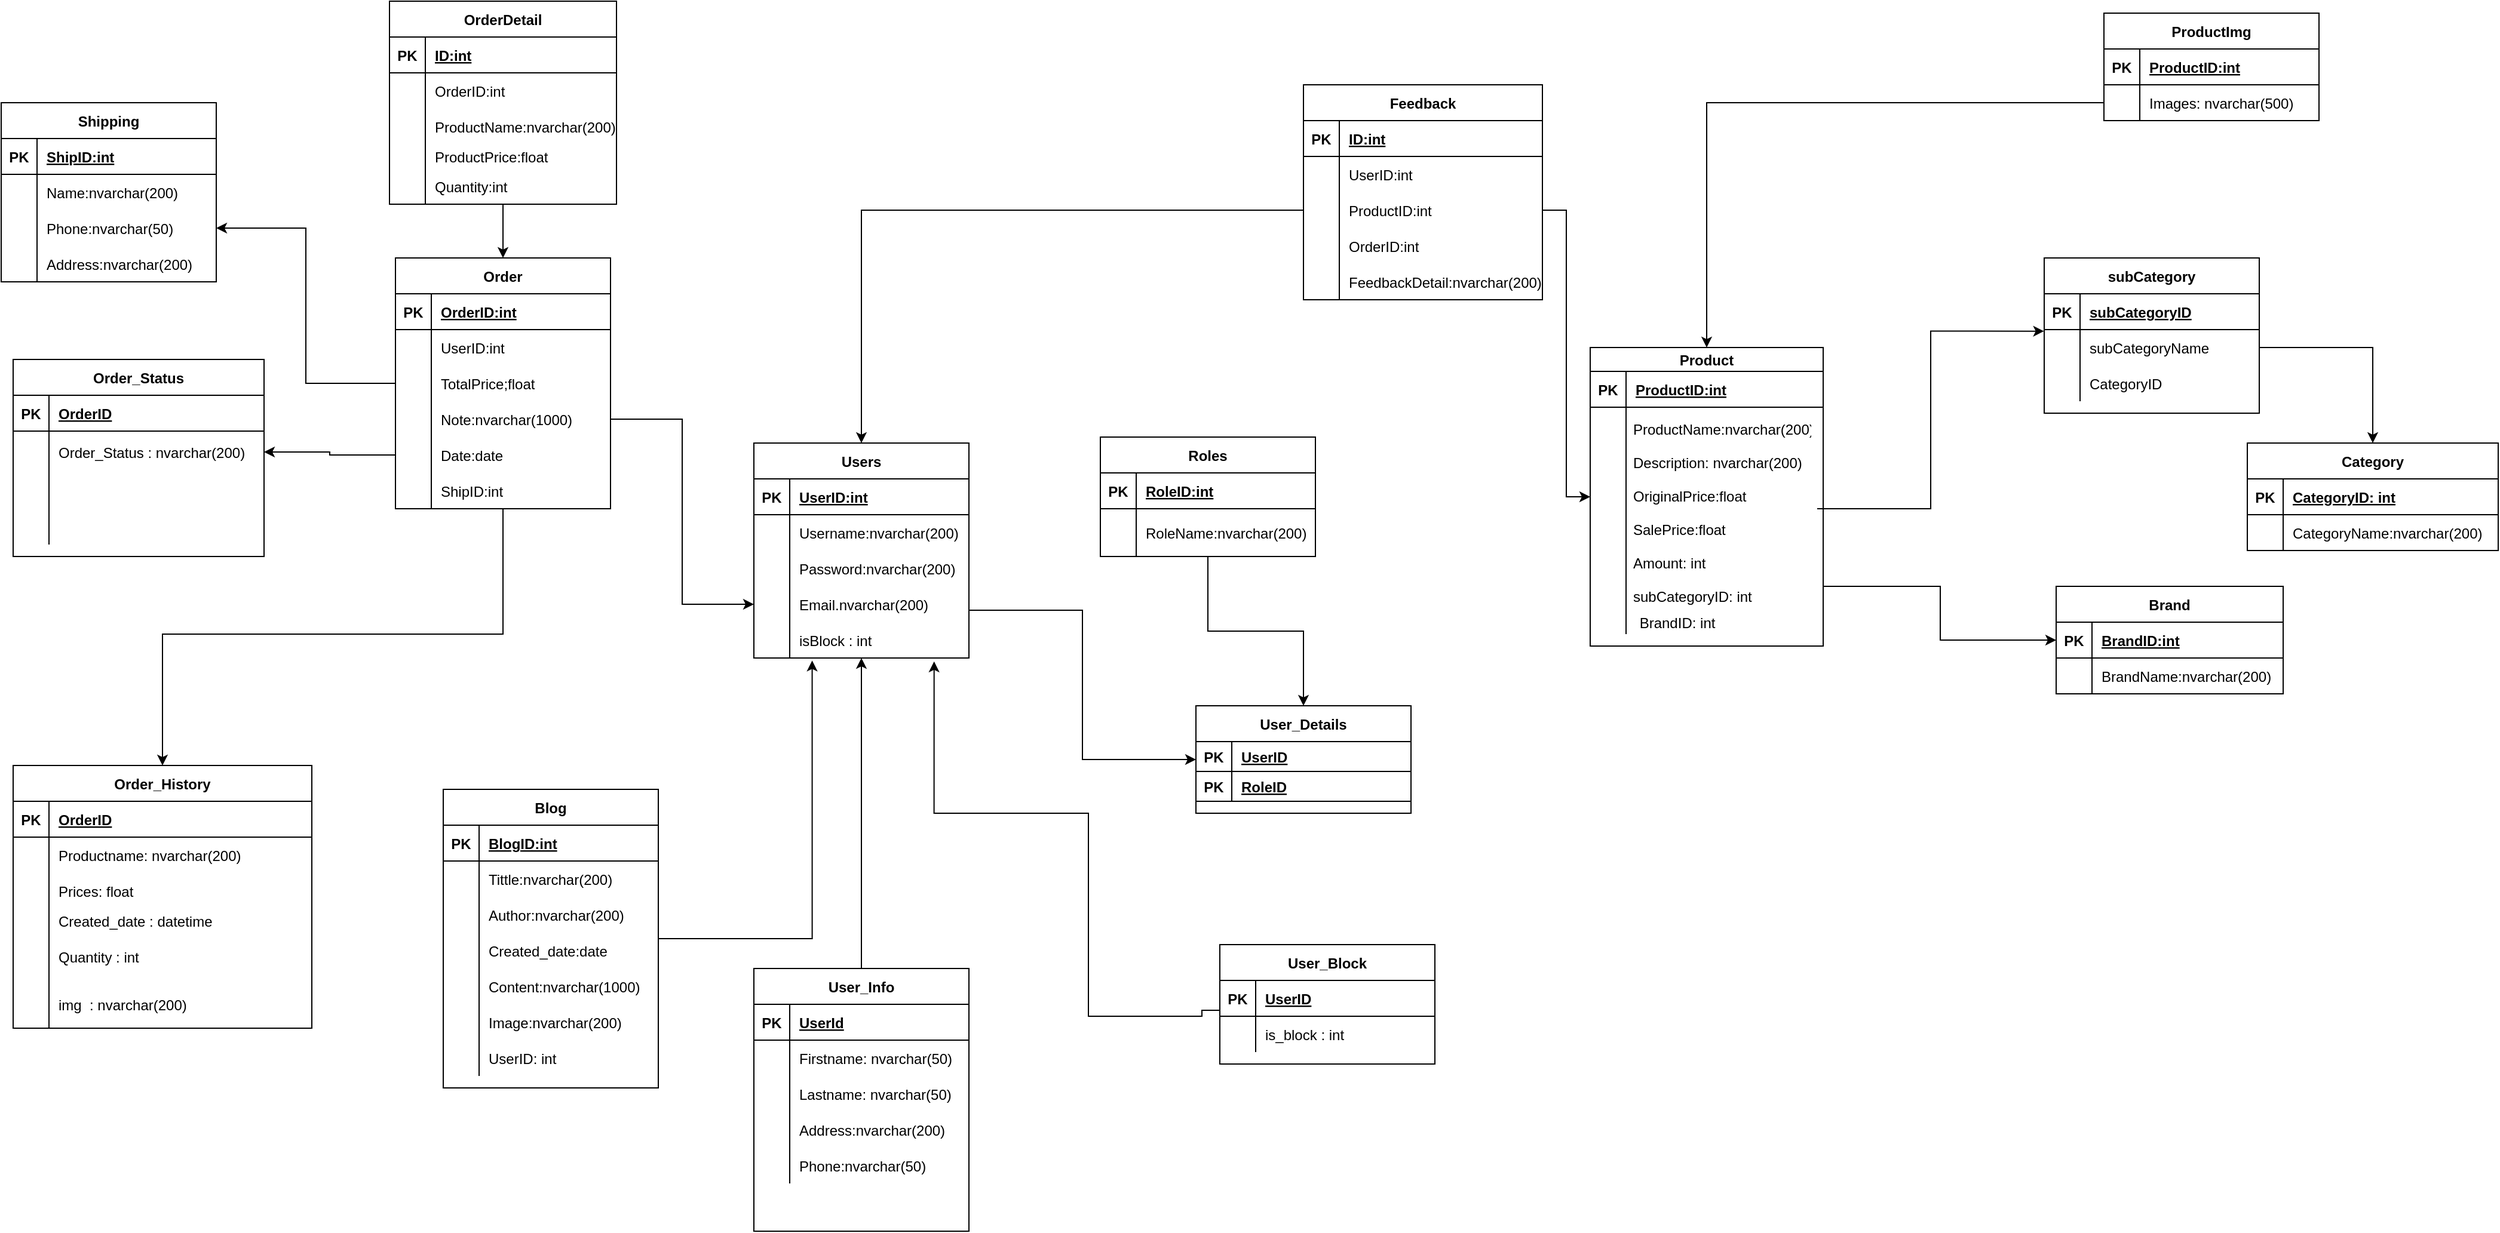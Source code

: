 <mxfile version="18.1.1" type="device"><diagram id="cKWMyuT86xmyGuk43DEy" name="Page-1"><mxGraphModel dx="3687" dy="749" grid="1" gridSize="10" guides="1" tooltips="1" connect="1" arrows="1" fold="1" page="1" pageScale="1" pageWidth="850" pageHeight="1100" math="0" shadow="0"><root><mxCell id="0"/><mxCell id="1" parent="0"/><mxCell id="XU9AZgYzocauQUFn8l2y-2" value="Product" style="shape=table;startSize=20;container=1;collapsible=1;childLayout=tableLayout;fixedRows=1;rowLines=0;fontStyle=1;align=center;resizeLast=1;" parent="1" vertex="1"><mxGeometry x="80" y="320" width="195" height="250" as="geometry"/></mxCell><mxCell id="XU9AZgYzocauQUFn8l2y-3" value="" style="shape=tableRow;horizontal=0;startSize=0;swimlaneHead=0;swimlaneBody=0;fillColor=none;collapsible=0;dropTarget=0;points=[[0,0.5],[1,0.5]];portConstraint=eastwest;top=0;left=0;right=0;bottom=1;" parent="XU9AZgYzocauQUFn8l2y-2" vertex="1"><mxGeometry y="20" width="195" height="30" as="geometry"/></mxCell><mxCell id="XU9AZgYzocauQUFn8l2y-4" value="PK" style="shape=partialRectangle;connectable=0;fillColor=none;top=0;left=0;bottom=0;right=0;fontStyle=1;overflow=hidden;" parent="XU9AZgYzocauQUFn8l2y-3" vertex="1"><mxGeometry width="30" height="30" as="geometry"><mxRectangle width="30" height="30" as="alternateBounds"/></mxGeometry></mxCell><mxCell id="XU9AZgYzocauQUFn8l2y-5" value="ProductID:int" style="shape=partialRectangle;connectable=0;fillColor=none;top=0;left=0;bottom=0;right=0;align=left;spacingLeft=6;fontStyle=5;overflow=hidden;" parent="XU9AZgYzocauQUFn8l2y-3" vertex="1"><mxGeometry x="30" width="165" height="30" as="geometry"><mxRectangle width="165" height="30" as="alternateBounds"/></mxGeometry></mxCell><mxCell id="XU9AZgYzocauQUFn8l2y-6" value="" style="shape=tableRow;horizontal=0;startSize=0;swimlaneHead=0;swimlaneBody=0;fillColor=none;collapsible=0;dropTarget=0;points=[[0,0.5],[1,0.5]];portConstraint=eastwest;top=0;left=0;right=0;bottom=0;" parent="XU9AZgYzocauQUFn8l2y-2" vertex="1"><mxGeometry y="50" width="195" height="150" as="geometry"/></mxCell><mxCell id="XU9AZgYzocauQUFn8l2y-7" value="" style="shape=partialRectangle;connectable=0;fillColor=none;top=0;left=0;bottom=0;right=0;editable=1;overflow=hidden;" parent="XU9AZgYzocauQUFn8l2y-6" vertex="1"><mxGeometry width="30" height="150" as="geometry"><mxRectangle width="30" height="150" as="alternateBounds"/></mxGeometry></mxCell><mxCell id="XU9AZgYzocauQUFn8l2y-8" value="" style="shape=partialRectangle;connectable=0;fillColor=none;top=0;left=0;bottom=0;right=0;align=left;spacingLeft=6;overflow=hidden;" parent="XU9AZgYzocauQUFn8l2y-6" vertex="1"><mxGeometry x="30" width="165" height="150" as="geometry"><mxRectangle width="165" height="150" as="alternateBounds"/></mxGeometry></mxCell><mxCell id="XU9AZgYzocauQUFn8l2y-9" value="" style="shape=tableRow;horizontal=0;startSize=0;swimlaneHead=0;swimlaneBody=0;fillColor=none;collapsible=0;dropTarget=0;points=[[0,0.5],[1,0.5]];portConstraint=eastwest;top=0;left=0;right=0;bottom=0;" parent="XU9AZgYzocauQUFn8l2y-2" vertex="1"><mxGeometry y="200" width="195" height="20" as="geometry"/></mxCell><mxCell id="XU9AZgYzocauQUFn8l2y-10" value="" style="shape=partialRectangle;connectable=0;fillColor=none;top=0;left=0;bottom=0;right=0;editable=1;overflow=hidden;" parent="XU9AZgYzocauQUFn8l2y-9" vertex="1"><mxGeometry width="30" height="20" as="geometry"><mxRectangle width="30" height="20" as="alternateBounds"/></mxGeometry></mxCell><mxCell id="XU9AZgYzocauQUFn8l2y-11" value="" style="shape=partialRectangle;connectable=0;fillColor=none;top=0;left=0;bottom=0;right=0;align=left;spacingLeft=6;overflow=hidden;" parent="XU9AZgYzocauQUFn8l2y-9" vertex="1"><mxGeometry x="30" width="165" height="20" as="geometry"><mxRectangle width="165" height="20" as="alternateBounds"/></mxGeometry></mxCell><mxCell id="XU9AZgYzocauQUFn8l2y-12" value="" style="shape=tableRow;horizontal=0;startSize=0;swimlaneHead=0;swimlaneBody=0;fillColor=none;collapsible=0;dropTarget=0;points=[[0,0.5],[1,0.5]];portConstraint=eastwest;top=0;left=0;right=0;bottom=0;" parent="XU9AZgYzocauQUFn8l2y-2" vertex="1"><mxGeometry y="220" width="195" height="20" as="geometry"/></mxCell><mxCell id="XU9AZgYzocauQUFn8l2y-13" value="" style="shape=partialRectangle;connectable=0;fillColor=none;top=0;left=0;bottom=0;right=0;editable=1;overflow=hidden;" parent="XU9AZgYzocauQUFn8l2y-12" vertex="1"><mxGeometry width="30" height="20" as="geometry"><mxRectangle width="30" height="20" as="alternateBounds"/></mxGeometry></mxCell><mxCell id="XU9AZgYzocauQUFn8l2y-14" value=" BrandID: int" style="shape=partialRectangle;connectable=0;fillColor=none;top=0;left=0;bottom=0;right=0;align=left;spacingLeft=6;overflow=hidden;" parent="XU9AZgYzocauQUFn8l2y-12" vertex="1"><mxGeometry x="30" width="165" height="20" as="geometry"><mxRectangle width="165" height="20" as="alternateBounds"/></mxGeometry></mxCell><mxCell id="3zIjWiMZCMP-cC6rz_JU-26" style="edgeStyle=orthogonalEdgeStyle;rounded=0;orthogonalLoop=1;jettySize=auto;html=1;exitX=1;exitY=0.5;exitDx=0;exitDy=0;entryX=-0.001;entryY=1.044;entryDx=0;entryDy=0;entryPerimeter=0;" edge="1" parent="1" source="XU9AZgYzocauQUFn8l2y-15" target="3zIjWiMZCMP-cC6rz_JU-12"><mxGeometry relative="1" as="geometry"/></mxCell><mxCell id="XU9AZgYzocauQUFn8l2y-15" value="ProductName:nvarchar(200)&#10;&#10;Description: nvarchar(200)&#10;&#10;OriginalPrice:float&#10;&#10;SalePrice:float&#10;&#10;Amount: int&#10;&#10;subCategoryID: int" style="text;strokeColor=none;fillColor=none;spacingLeft=4;spacingRight=4;overflow=hidden;rotatable=0;points=[[0,0.5],[1,0.5]];portConstraint=eastwest;fontSize=12;" parent="1" vertex="1"><mxGeometry x="110" y="375" width="160" height="160" as="geometry"/></mxCell><mxCell id="XU9AZgYzocauQUFn8l2y-16" value="Category" style="shape=table;startSize=30;container=1;collapsible=1;childLayout=tableLayout;fixedRows=1;rowLines=0;fontStyle=1;align=center;resizeLast=1;" parent="1" vertex="1"><mxGeometry x="630" y="400" width="210" height="90" as="geometry"/></mxCell><mxCell id="XU9AZgYzocauQUFn8l2y-17" value="" style="shape=tableRow;horizontal=0;startSize=0;swimlaneHead=0;swimlaneBody=0;fillColor=none;collapsible=0;dropTarget=0;points=[[0,0.5],[1,0.5]];portConstraint=eastwest;top=0;left=0;right=0;bottom=1;" parent="XU9AZgYzocauQUFn8l2y-16" vertex="1"><mxGeometry y="30" width="210" height="30" as="geometry"/></mxCell><mxCell id="XU9AZgYzocauQUFn8l2y-18" value="PK" style="shape=partialRectangle;connectable=0;fillColor=none;top=0;left=0;bottom=0;right=0;fontStyle=1;overflow=hidden;" parent="XU9AZgYzocauQUFn8l2y-17" vertex="1"><mxGeometry width="30" height="30" as="geometry"><mxRectangle width="30" height="30" as="alternateBounds"/></mxGeometry></mxCell><mxCell id="XU9AZgYzocauQUFn8l2y-19" value="CategoryID: int" style="shape=partialRectangle;connectable=0;fillColor=none;top=0;left=0;bottom=0;right=0;align=left;spacingLeft=6;fontStyle=5;overflow=hidden;" parent="XU9AZgYzocauQUFn8l2y-17" vertex="1"><mxGeometry x="30" width="180" height="30" as="geometry"><mxRectangle width="180" height="30" as="alternateBounds"/></mxGeometry></mxCell><mxCell id="XU9AZgYzocauQUFn8l2y-20" value="" style="shape=tableRow;horizontal=0;startSize=0;swimlaneHead=0;swimlaneBody=0;fillColor=none;collapsible=0;dropTarget=0;points=[[0,0.5],[1,0.5]];portConstraint=eastwest;top=0;left=0;right=0;bottom=0;" parent="XU9AZgYzocauQUFn8l2y-16" vertex="1"><mxGeometry y="60" width="210" height="30" as="geometry"/></mxCell><mxCell id="XU9AZgYzocauQUFn8l2y-21" value="" style="shape=partialRectangle;connectable=0;fillColor=none;top=0;left=0;bottom=0;right=0;editable=1;overflow=hidden;" parent="XU9AZgYzocauQUFn8l2y-20" vertex="1"><mxGeometry width="30" height="30" as="geometry"><mxRectangle width="30" height="30" as="alternateBounds"/></mxGeometry></mxCell><mxCell id="XU9AZgYzocauQUFn8l2y-22" value="CategoryName:nvarchar(200)" style="shape=partialRectangle;connectable=0;fillColor=none;top=0;left=0;bottom=0;right=0;align=left;spacingLeft=6;overflow=hidden;" parent="XU9AZgYzocauQUFn8l2y-20" vertex="1"><mxGeometry x="30" width="180" height="30" as="geometry"><mxRectangle width="180" height="30" as="alternateBounds"/></mxGeometry></mxCell><mxCell id="XU9AZgYzocauQUFn8l2y-23" value="Brand" style="shape=table;startSize=30;container=1;collapsible=1;childLayout=tableLayout;fixedRows=1;rowLines=0;fontStyle=1;align=center;resizeLast=1;" parent="1" vertex="1"><mxGeometry x="470" y="520" width="190" height="90" as="geometry"/></mxCell><mxCell id="XU9AZgYzocauQUFn8l2y-24" value="" style="shape=tableRow;horizontal=0;startSize=0;swimlaneHead=0;swimlaneBody=0;fillColor=none;collapsible=0;dropTarget=0;points=[[0,0.5],[1,0.5]];portConstraint=eastwest;top=0;left=0;right=0;bottom=1;" parent="XU9AZgYzocauQUFn8l2y-23" vertex="1"><mxGeometry y="30" width="190" height="30" as="geometry"/></mxCell><mxCell id="XU9AZgYzocauQUFn8l2y-25" value="PK" style="shape=partialRectangle;connectable=0;fillColor=none;top=0;left=0;bottom=0;right=0;fontStyle=1;overflow=hidden;" parent="XU9AZgYzocauQUFn8l2y-24" vertex="1"><mxGeometry width="30" height="30" as="geometry"><mxRectangle width="30" height="30" as="alternateBounds"/></mxGeometry></mxCell><mxCell id="XU9AZgYzocauQUFn8l2y-26" value="BrandID:int" style="shape=partialRectangle;connectable=0;fillColor=none;top=0;left=0;bottom=0;right=0;align=left;spacingLeft=6;fontStyle=5;overflow=hidden;" parent="XU9AZgYzocauQUFn8l2y-24" vertex="1"><mxGeometry x="30" width="160" height="30" as="geometry"><mxRectangle width="160" height="30" as="alternateBounds"/></mxGeometry></mxCell><mxCell id="XU9AZgYzocauQUFn8l2y-27" value="" style="shape=tableRow;horizontal=0;startSize=0;swimlaneHead=0;swimlaneBody=0;fillColor=none;collapsible=0;dropTarget=0;points=[[0,0.5],[1,0.5]];portConstraint=eastwest;top=0;left=0;right=0;bottom=0;" parent="XU9AZgYzocauQUFn8l2y-23" vertex="1"><mxGeometry y="60" width="190" height="30" as="geometry"/></mxCell><mxCell id="XU9AZgYzocauQUFn8l2y-28" value="" style="shape=partialRectangle;connectable=0;fillColor=none;top=0;left=0;bottom=0;right=0;editable=1;overflow=hidden;" parent="XU9AZgYzocauQUFn8l2y-27" vertex="1"><mxGeometry width="30" height="30" as="geometry"><mxRectangle width="30" height="30" as="alternateBounds"/></mxGeometry></mxCell><mxCell id="XU9AZgYzocauQUFn8l2y-29" value="BrandName:nvarchar(200)" style="shape=partialRectangle;connectable=0;fillColor=none;top=0;left=0;bottom=0;right=0;align=left;spacingLeft=6;overflow=hidden;" parent="XU9AZgYzocauQUFn8l2y-27" vertex="1"><mxGeometry x="30" width="160" height="30" as="geometry"><mxRectangle width="160" height="30" as="alternateBounds"/></mxGeometry></mxCell><mxCell id="XU9AZgYzocauQUFn8l2y-30" value="ProductImg" style="shape=table;startSize=30;container=1;collapsible=1;childLayout=tableLayout;fixedRows=1;rowLines=0;fontStyle=1;align=center;resizeLast=1;" parent="1" vertex="1"><mxGeometry x="510" y="40" width="180" height="90" as="geometry"/></mxCell><mxCell id="XU9AZgYzocauQUFn8l2y-31" value="" style="shape=tableRow;horizontal=0;startSize=0;swimlaneHead=0;swimlaneBody=0;fillColor=none;collapsible=0;dropTarget=0;points=[[0,0.5],[1,0.5]];portConstraint=eastwest;top=0;left=0;right=0;bottom=1;" parent="XU9AZgYzocauQUFn8l2y-30" vertex="1"><mxGeometry y="30" width="180" height="30" as="geometry"/></mxCell><mxCell id="XU9AZgYzocauQUFn8l2y-32" value="PK" style="shape=partialRectangle;connectable=0;fillColor=none;top=0;left=0;bottom=0;right=0;fontStyle=1;overflow=hidden;" parent="XU9AZgYzocauQUFn8l2y-31" vertex="1"><mxGeometry width="30" height="30" as="geometry"><mxRectangle width="30" height="30" as="alternateBounds"/></mxGeometry></mxCell><mxCell id="XU9AZgYzocauQUFn8l2y-33" value="ProductID:int" style="shape=partialRectangle;connectable=0;fillColor=none;top=0;left=0;bottom=0;right=0;align=left;spacingLeft=6;fontStyle=5;overflow=hidden;" parent="XU9AZgYzocauQUFn8l2y-31" vertex="1"><mxGeometry x="30" width="150" height="30" as="geometry"><mxRectangle width="150" height="30" as="alternateBounds"/></mxGeometry></mxCell><mxCell id="XU9AZgYzocauQUFn8l2y-34" value="" style="shape=tableRow;horizontal=0;startSize=0;swimlaneHead=0;swimlaneBody=0;fillColor=none;collapsible=0;dropTarget=0;points=[[0,0.5],[1,0.5]];portConstraint=eastwest;top=0;left=0;right=0;bottom=0;" parent="XU9AZgYzocauQUFn8l2y-30" vertex="1"><mxGeometry y="60" width="180" height="30" as="geometry"/></mxCell><mxCell id="XU9AZgYzocauQUFn8l2y-35" value="" style="shape=partialRectangle;connectable=0;fillColor=none;top=0;left=0;bottom=0;right=0;editable=1;overflow=hidden;" parent="XU9AZgYzocauQUFn8l2y-34" vertex="1"><mxGeometry width="30" height="30" as="geometry"><mxRectangle width="30" height="30" as="alternateBounds"/></mxGeometry></mxCell><mxCell id="XU9AZgYzocauQUFn8l2y-36" value="Images: nvarchar(500)" style="shape=partialRectangle;connectable=0;fillColor=none;top=0;left=0;bottom=0;right=0;align=left;spacingLeft=6;overflow=hidden;" parent="XU9AZgYzocauQUFn8l2y-34" vertex="1"><mxGeometry x="30" width="150" height="30" as="geometry"><mxRectangle width="150" height="30" as="alternateBounds"/></mxGeometry></mxCell><mxCell id="XU9AZgYzocauQUFn8l2y-37" value="Users" style="shape=table;startSize=30;container=1;collapsible=1;childLayout=tableLayout;fixedRows=1;rowLines=0;fontStyle=1;align=center;resizeLast=1;fontFamily=Helvetica;fontSize=12;fontColor=default;strokeColor=default;fillColor=none;" parent="1" vertex="1"><mxGeometry x="-620" y="400" width="180" height="180" as="geometry"/></mxCell><mxCell id="XU9AZgYzocauQUFn8l2y-38" value="" style="shape=tableRow;horizontal=0;startSize=0;swimlaneHead=0;swimlaneBody=0;fillColor=none;collapsible=0;dropTarget=0;points=[[0,0.5],[1,0.5]];portConstraint=eastwest;top=0;left=0;right=0;bottom=1;fontFamily=Helvetica;fontSize=12;fontColor=default;strokeColor=default;" parent="XU9AZgYzocauQUFn8l2y-37" vertex="1"><mxGeometry y="30" width="180" height="30" as="geometry"/></mxCell><mxCell id="XU9AZgYzocauQUFn8l2y-39" value="PK" style="shape=partialRectangle;connectable=0;fillColor=none;top=0;left=0;bottom=0;right=0;fontStyle=1;overflow=hidden;fontFamily=Helvetica;fontSize=12;fontColor=default;startSize=0;strokeColor=default;" parent="XU9AZgYzocauQUFn8l2y-38" vertex="1"><mxGeometry width="30" height="30" as="geometry"><mxRectangle width="30" height="30" as="alternateBounds"/></mxGeometry></mxCell><mxCell id="XU9AZgYzocauQUFn8l2y-40" value="UserID:int" style="shape=partialRectangle;connectable=0;fillColor=none;top=0;left=0;bottom=0;right=0;align=left;spacingLeft=6;fontStyle=5;overflow=hidden;fontFamily=Helvetica;fontSize=12;fontColor=default;startSize=0;strokeColor=default;" parent="XU9AZgYzocauQUFn8l2y-38" vertex="1"><mxGeometry x="30" width="150" height="30" as="geometry"><mxRectangle width="150" height="30" as="alternateBounds"/></mxGeometry></mxCell><mxCell id="XU9AZgYzocauQUFn8l2y-41" value="" style="shape=tableRow;horizontal=0;startSize=0;swimlaneHead=0;swimlaneBody=0;fillColor=none;collapsible=0;dropTarget=0;points=[[0,0.5],[1,0.5]];portConstraint=eastwest;top=0;left=0;right=0;bottom=0;fontFamily=Helvetica;fontSize=12;fontColor=default;strokeColor=default;" parent="XU9AZgYzocauQUFn8l2y-37" vertex="1"><mxGeometry y="60" width="180" height="30" as="geometry"/></mxCell><mxCell id="XU9AZgYzocauQUFn8l2y-42" value="" style="shape=partialRectangle;connectable=0;fillColor=none;top=0;left=0;bottom=0;right=0;editable=1;overflow=hidden;fontFamily=Helvetica;fontSize=12;fontColor=default;startSize=0;strokeColor=default;" parent="XU9AZgYzocauQUFn8l2y-41" vertex="1"><mxGeometry width="30" height="30" as="geometry"><mxRectangle width="30" height="30" as="alternateBounds"/></mxGeometry></mxCell><mxCell id="XU9AZgYzocauQUFn8l2y-43" value="Username:nvarchar(200)" style="shape=partialRectangle;connectable=0;fillColor=none;top=0;left=0;bottom=0;right=0;align=left;spacingLeft=6;overflow=hidden;fontFamily=Helvetica;fontSize=12;fontColor=default;startSize=0;strokeColor=default;" parent="XU9AZgYzocauQUFn8l2y-41" vertex="1"><mxGeometry x="30" width="150" height="30" as="geometry"><mxRectangle width="150" height="30" as="alternateBounds"/></mxGeometry></mxCell><mxCell id="XU9AZgYzocauQUFn8l2y-44" value="" style="shape=tableRow;horizontal=0;startSize=0;swimlaneHead=0;swimlaneBody=0;fillColor=none;collapsible=0;dropTarget=0;points=[[0,0.5],[1,0.5]];portConstraint=eastwest;top=0;left=0;right=0;bottom=0;fontFamily=Helvetica;fontSize=12;fontColor=default;strokeColor=default;" parent="XU9AZgYzocauQUFn8l2y-37" vertex="1"><mxGeometry y="90" width="180" height="30" as="geometry"/></mxCell><mxCell id="XU9AZgYzocauQUFn8l2y-45" value="" style="shape=partialRectangle;connectable=0;fillColor=none;top=0;left=0;bottom=0;right=0;editable=1;overflow=hidden;fontFamily=Helvetica;fontSize=12;fontColor=default;startSize=0;strokeColor=default;" parent="XU9AZgYzocauQUFn8l2y-44" vertex="1"><mxGeometry width="30" height="30" as="geometry"><mxRectangle width="30" height="30" as="alternateBounds"/></mxGeometry></mxCell><mxCell id="XU9AZgYzocauQUFn8l2y-46" value="Password:nvarchar(200)" style="shape=partialRectangle;connectable=0;fillColor=none;top=0;left=0;bottom=0;right=0;align=left;spacingLeft=6;overflow=hidden;fontFamily=Helvetica;fontSize=12;fontColor=default;startSize=0;strokeColor=default;" parent="XU9AZgYzocauQUFn8l2y-44" vertex="1"><mxGeometry x="30" width="150" height="30" as="geometry"><mxRectangle width="150" height="30" as="alternateBounds"/></mxGeometry></mxCell><mxCell id="XU9AZgYzocauQUFn8l2y-47" value="" style="shape=tableRow;horizontal=0;startSize=0;swimlaneHead=0;swimlaneBody=0;fillColor=none;collapsible=0;dropTarget=0;points=[[0,0.5],[1,0.5]];portConstraint=eastwest;top=0;left=0;right=0;bottom=0;fontFamily=Helvetica;fontSize=12;fontColor=default;strokeColor=default;" parent="XU9AZgYzocauQUFn8l2y-37" vertex="1"><mxGeometry y="120" width="180" height="30" as="geometry"/></mxCell><mxCell id="XU9AZgYzocauQUFn8l2y-48" value="" style="shape=partialRectangle;connectable=0;fillColor=none;top=0;left=0;bottom=0;right=0;editable=1;overflow=hidden;fontFamily=Helvetica;fontSize=12;fontColor=default;startSize=0;strokeColor=default;" parent="XU9AZgYzocauQUFn8l2y-47" vertex="1"><mxGeometry width="30" height="30" as="geometry"><mxRectangle width="30" height="30" as="alternateBounds"/></mxGeometry></mxCell><mxCell id="XU9AZgYzocauQUFn8l2y-49" value="Email.nvarchar(200)" style="shape=partialRectangle;connectable=0;fillColor=none;top=0;left=0;bottom=0;right=0;align=left;spacingLeft=6;overflow=hidden;fontFamily=Helvetica;fontSize=12;fontColor=default;startSize=0;strokeColor=default;" parent="XU9AZgYzocauQUFn8l2y-47" vertex="1"><mxGeometry x="30" width="150" height="30" as="geometry"><mxRectangle width="150" height="30" as="alternateBounds"/></mxGeometry></mxCell><mxCell id="3zIjWiMZCMP-cC6rz_JU-28" value="" style="shape=tableRow;horizontal=0;startSize=0;swimlaneHead=0;swimlaneBody=0;fillColor=none;collapsible=0;dropTarget=0;points=[[0,0.5],[1,0.5]];portConstraint=eastwest;top=0;left=0;right=0;bottom=0;fontFamily=Helvetica;fontSize=12;fontColor=default;strokeColor=default;" vertex="1" parent="XU9AZgYzocauQUFn8l2y-37"><mxGeometry y="150" width="180" height="30" as="geometry"/></mxCell><mxCell id="3zIjWiMZCMP-cC6rz_JU-29" value="" style="shape=partialRectangle;connectable=0;fillColor=none;top=0;left=0;bottom=0;right=0;editable=1;overflow=hidden;fontFamily=Helvetica;fontSize=12;fontColor=default;startSize=0;strokeColor=default;" vertex="1" parent="3zIjWiMZCMP-cC6rz_JU-28"><mxGeometry width="30" height="30" as="geometry"><mxRectangle width="30" height="30" as="alternateBounds"/></mxGeometry></mxCell><mxCell id="3zIjWiMZCMP-cC6rz_JU-30" value="isBlock : int" style="shape=partialRectangle;connectable=0;fillColor=none;top=0;left=0;bottom=0;right=0;align=left;spacingLeft=6;overflow=hidden;fontFamily=Helvetica;fontSize=12;fontColor=default;startSize=0;strokeColor=default;" vertex="1" parent="3zIjWiMZCMP-cC6rz_JU-28"><mxGeometry x="30" width="150" height="30" as="geometry"><mxRectangle width="150" height="30" as="alternateBounds"/></mxGeometry></mxCell><mxCell id="XU9AZgYzocauQUFn8l2y-53" style="edgeStyle=orthogonalEdgeStyle;rounded=0;orthogonalLoop=1;jettySize=auto;html=1;entryX=0.5;entryY=0;entryDx=0;entryDy=0;" parent="1" source="XU9AZgYzocauQUFn8l2y-54" target="XU9AZgYzocauQUFn8l2y-186" edge="1"><mxGeometry relative="1" as="geometry"/></mxCell><mxCell id="XU9AZgYzocauQUFn8l2y-54" value="Roles" style="shape=table;startSize=30;container=1;collapsible=1;childLayout=tableLayout;fixedRows=1;rowLines=0;fontStyle=1;align=center;resizeLast=1;fontFamily=Helvetica;fontSize=12;fontColor=default;strokeColor=default;fillColor=none;" parent="1" vertex="1"><mxGeometry x="-330" y="395" width="180" height="100" as="geometry"/></mxCell><mxCell id="XU9AZgYzocauQUFn8l2y-55" value="" style="shape=tableRow;horizontal=0;startSize=0;swimlaneHead=0;swimlaneBody=0;fillColor=none;collapsible=0;dropTarget=0;points=[[0,0.5],[1,0.5]];portConstraint=eastwest;top=0;left=0;right=0;bottom=1;fontFamily=Helvetica;fontSize=12;fontColor=default;strokeColor=default;" parent="XU9AZgYzocauQUFn8l2y-54" vertex="1"><mxGeometry y="30" width="180" height="30" as="geometry"/></mxCell><mxCell id="XU9AZgYzocauQUFn8l2y-56" value="PK" style="shape=partialRectangle;connectable=0;fillColor=none;top=0;left=0;bottom=0;right=0;fontStyle=1;overflow=hidden;fontFamily=Helvetica;fontSize=12;fontColor=default;startSize=0;strokeColor=default;" parent="XU9AZgYzocauQUFn8l2y-55" vertex="1"><mxGeometry width="30" height="30" as="geometry"><mxRectangle width="30" height="30" as="alternateBounds"/></mxGeometry></mxCell><mxCell id="XU9AZgYzocauQUFn8l2y-57" value="RoleID:int" style="shape=partialRectangle;connectable=0;fillColor=none;top=0;left=0;bottom=0;right=0;align=left;spacingLeft=6;fontStyle=5;overflow=hidden;fontFamily=Helvetica;fontSize=12;fontColor=default;startSize=0;strokeColor=default;" parent="XU9AZgYzocauQUFn8l2y-55" vertex="1"><mxGeometry x="30" width="150" height="30" as="geometry"><mxRectangle width="150" height="30" as="alternateBounds"/></mxGeometry></mxCell><mxCell id="XU9AZgYzocauQUFn8l2y-58" value="" style="shape=tableRow;horizontal=0;startSize=0;swimlaneHead=0;swimlaneBody=0;fillColor=none;collapsible=0;dropTarget=0;points=[[0,0.5],[1,0.5]];portConstraint=eastwest;top=0;left=0;right=0;bottom=0;fontFamily=Helvetica;fontSize=12;fontColor=default;strokeColor=default;" parent="XU9AZgYzocauQUFn8l2y-54" vertex="1"><mxGeometry y="60" width="180" height="40" as="geometry"/></mxCell><mxCell id="XU9AZgYzocauQUFn8l2y-59" value="" style="shape=partialRectangle;connectable=0;fillColor=none;top=0;left=0;bottom=0;right=0;editable=1;overflow=hidden;fontFamily=Helvetica;fontSize=12;fontColor=default;startSize=0;strokeColor=default;" parent="XU9AZgYzocauQUFn8l2y-58" vertex="1"><mxGeometry width="30" height="40" as="geometry"><mxRectangle width="30" height="40" as="alternateBounds"/></mxGeometry></mxCell><mxCell id="XU9AZgYzocauQUFn8l2y-60" value="RoleName:nvarchar(200)" style="shape=partialRectangle;connectable=0;fillColor=none;top=0;left=0;bottom=0;right=0;align=left;spacingLeft=6;overflow=hidden;fontFamily=Helvetica;fontSize=12;fontColor=default;startSize=0;strokeColor=default;" parent="XU9AZgYzocauQUFn8l2y-58" vertex="1"><mxGeometry x="30" width="150" height="40" as="geometry"><mxRectangle width="150" height="40" as="alternateBounds"/></mxGeometry></mxCell><mxCell id="XU9AZgYzocauQUFn8l2y-61" value="Shipping" style="shape=table;startSize=30;container=1;collapsible=1;childLayout=tableLayout;fixedRows=1;rowLines=0;fontStyle=1;align=center;resizeLast=1;fontFamily=Helvetica;fontSize=12;fontColor=default;strokeColor=default;fillColor=none;" parent="1" vertex="1"><mxGeometry x="-1250" y="115" width="180" height="150" as="geometry"/></mxCell><mxCell id="XU9AZgYzocauQUFn8l2y-62" value="" style="shape=tableRow;horizontal=0;startSize=0;swimlaneHead=0;swimlaneBody=0;fillColor=none;collapsible=0;dropTarget=0;points=[[0,0.5],[1,0.5]];portConstraint=eastwest;top=0;left=0;right=0;bottom=1;fontFamily=Helvetica;fontSize=12;fontColor=default;strokeColor=default;" parent="XU9AZgYzocauQUFn8l2y-61" vertex="1"><mxGeometry y="30" width="180" height="30" as="geometry"/></mxCell><mxCell id="XU9AZgYzocauQUFn8l2y-63" value="PK" style="shape=partialRectangle;connectable=0;fillColor=none;top=0;left=0;bottom=0;right=0;fontStyle=1;overflow=hidden;fontFamily=Helvetica;fontSize=12;fontColor=default;startSize=0;strokeColor=default;" parent="XU9AZgYzocauQUFn8l2y-62" vertex="1"><mxGeometry width="30" height="30" as="geometry"><mxRectangle width="30" height="30" as="alternateBounds"/></mxGeometry></mxCell><mxCell id="XU9AZgYzocauQUFn8l2y-64" value="ShipID:int" style="shape=partialRectangle;connectable=0;fillColor=none;top=0;left=0;bottom=0;right=0;align=left;spacingLeft=6;fontStyle=5;overflow=hidden;fontFamily=Helvetica;fontSize=12;fontColor=default;startSize=0;strokeColor=default;" parent="XU9AZgYzocauQUFn8l2y-62" vertex="1"><mxGeometry x="30" width="150" height="30" as="geometry"><mxRectangle width="150" height="30" as="alternateBounds"/></mxGeometry></mxCell><mxCell id="XU9AZgYzocauQUFn8l2y-65" value="" style="shape=tableRow;horizontal=0;startSize=0;swimlaneHead=0;swimlaneBody=0;fillColor=none;collapsible=0;dropTarget=0;points=[[0,0.5],[1,0.5]];portConstraint=eastwest;top=0;left=0;right=0;bottom=0;fontFamily=Helvetica;fontSize=12;fontColor=default;strokeColor=default;" parent="XU9AZgYzocauQUFn8l2y-61" vertex="1"><mxGeometry y="60" width="180" height="30" as="geometry"/></mxCell><mxCell id="XU9AZgYzocauQUFn8l2y-66" value="" style="shape=partialRectangle;connectable=0;fillColor=none;top=0;left=0;bottom=0;right=0;editable=1;overflow=hidden;fontFamily=Helvetica;fontSize=12;fontColor=default;startSize=0;strokeColor=default;" parent="XU9AZgYzocauQUFn8l2y-65" vertex="1"><mxGeometry width="30" height="30" as="geometry"><mxRectangle width="30" height="30" as="alternateBounds"/></mxGeometry></mxCell><mxCell id="XU9AZgYzocauQUFn8l2y-67" value="Name:nvarchar(200)" style="shape=partialRectangle;connectable=0;fillColor=none;top=0;left=0;bottom=0;right=0;align=left;spacingLeft=6;overflow=hidden;fontFamily=Helvetica;fontSize=12;fontColor=default;startSize=0;strokeColor=default;" parent="XU9AZgYzocauQUFn8l2y-65" vertex="1"><mxGeometry x="30" width="150" height="30" as="geometry"><mxRectangle width="150" height="30" as="alternateBounds"/></mxGeometry></mxCell><mxCell id="XU9AZgYzocauQUFn8l2y-68" value="" style="shape=tableRow;horizontal=0;startSize=0;swimlaneHead=0;swimlaneBody=0;fillColor=none;collapsible=0;dropTarget=0;points=[[0,0.5],[1,0.5]];portConstraint=eastwest;top=0;left=0;right=0;bottom=0;fontFamily=Helvetica;fontSize=12;fontColor=default;strokeColor=default;" parent="XU9AZgYzocauQUFn8l2y-61" vertex="1"><mxGeometry y="90" width="180" height="30" as="geometry"/></mxCell><mxCell id="XU9AZgYzocauQUFn8l2y-69" value="" style="shape=partialRectangle;connectable=0;fillColor=none;top=0;left=0;bottom=0;right=0;editable=1;overflow=hidden;fontFamily=Helvetica;fontSize=12;fontColor=default;startSize=0;strokeColor=default;" parent="XU9AZgYzocauQUFn8l2y-68" vertex="1"><mxGeometry width="30" height="30" as="geometry"><mxRectangle width="30" height="30" as="alternateBounds"/></mxGeometry></mxCell><mxCell id="XU9AZgYzocauQUFn8l2y-70" value="Phone:nvarchar(50)" style="shape=partialRectangle;connectable=0;fillColor=none;top=0;left=0;bottom=0;right=0;align=left;spacingLeft=6;overflow=hidden;fontFamily=Helvetica;fontSize=12;fontColor=default;startSize=0;strokeColor=default;" parent="XU9AZgYzocauQUFn8l2y-68" vertex="1"><mxGeometry x="30" width="150" height="30" as="geometry"><mxRectangle width="150" height="30" as="alternateBounds"/></mxGeometry></mxCell><mxCell id="XU9AZgYzocauQUFn8l2y-71" value="" style="shape=tableRow;horizontal=0;startSize=0;swimlaneHead=0;swimlaneBody=0;fillColor=none;collapsible=0;dropTarget=0;points=[[0,0.5],[1,0.5]];portConstraint=eastwest;top=0;left=0;right=0;bottom=0;fontFamily=Helvetica;fontSize=12;fontColor=default;strokeColor=default;" parent="XU9AZgYzocauQUFn8l2y-61" vertex="1"><mxGeometry y="120" width="180" height="30" as="geometry"/></mxCell><mxCell id="XU9AZgYzocauQUFn8l2y-72" value="" style="shape=partialRectangle;connectable=0;fillColor=none;top=0;left=0;bottom=0;right=0;editable=1;overflow=hidden;fontFamily=Helvetica;fontSize=12;fontColor=default;startSize=0;strokeColor=default;" parent="XU9AZgYzocauQUFn8l2y-71" vertex="1"><mxGeometry width="30" height="30" as="geometry"><mxRectangle width="30" height="30" as="alternateBounds"/></mxGeometry></mxCell><mxCell id="XU9AZgYzocauQUFn8l2y-73" value="Address:nvarchar(200)" style="shape=partialRectangle;connectable=0;fillColor=none;top=0;left=0;bottom=0;right=0;align=left;spacingLeft=6;overflow=hidden;fontFamily=Helvetica;fontSize=12;fontColor=default;startSize=0;strokeColor=default;" parent="XU9AZgYzocauQUFn8l2y-71" vertex="1"><mxGeometry x="30" width="150" height="30" as="geometry"><mxRectangle width="150" height="30" as="alternateBounds"/></mxGeometry></mxCell><mxCell id="XU9AZgYzocauQUFn8l2y-74" style="edgeStyle=orthogonalEdgeStyle;rounded=0;orthogonalLoop=1;jettySize=auto;html=1;entryX=0.5;entryY=0;entryDx=0;entryDy=0;" parent="1" source="XU9AZgYzocauQUFn8l2y-75" target="XU9AZgYzocauQUFn8l2y-167" edge="1"><mxGeometry relative="1" as="geometry"><Array as="points"><mxPoint x="-830" y="560"/><mxPoint x="-1115" y="560"/></Array></mxGeometry></mxCell><mxCell id="XU9AZgYzocauQUFn8l2y-75" value="Order" style="shape=table;startSize=30;container=1;collapsible=1;childLayout=tableLayout;fixedRows=1;rowLines=0;fontStyle=1;align=center;resizeLast=1;fontFamily=Helvetica;fontSize=12;fontColor=default;strokeColor=default;fillColor=none;" parent="1" vertex="1"><mxGeometry x="-920" y="245" width="180" height="210" as="geometry"/></mxCell><mxCell id="XU9AZgYzocauQUFn8l2y-76" value="" style="shape=tableRow;horizontal=0;startSize=0;swimlaneHead=0;swimlaneBody=0;fillColor=none;collapsible=0;dropTarget=0;points=[[0,0.5],[1,0.5]];portConstraint=eastwest;top=0;left=0;right=0;bottom=1;fontFamily=Helvetica;fontSize=12;fontColor=default;strokeColor=default;" parent="XU9AZgYzocauQUFn8l2y-75" vertex="1"><mxGeometry y="30" width="180" height="30" as="geometry"/></mxCell><mxCell id="XU9AZgYzocauQUFn8l2y-77" value="PK" style="shape=partialRectangle;connectable=0;fillColor=none;top=0;left=0;bottom=0;right=0;fontStyle=1;overflow=hidden;fontFamily=Helvetica;fontSize=12;fontColor=default;startSize=0;strokeColor=default;" parent="XU9AZgYzocauQUFn8l2y-76" vertex="1"><mxGeometry width="30" height="30" as="geometry"><mxRectangle width="30" height="30" as="alternateBounds"/></mxGeometry></mxCell><mxCell id="XU9AZgYzocauQUFn8l2y-78" value="OrderID:int" style="shape=partialRectangle;connectable=0;fillColor=none;top=0;left=0;bottom=0;right=0;align=left;spacingLeft=6;fontStyle=5;overflow=hidden;fontFamily=Helvetica;fontSize=12;fontColor=default;startSize=0;strokeColor=default;" parent="XU9AZgYzocauQUFn8l2y-76" vertex="1"><mxGeometry x="30" width="150" height="30" as="geometry"><mxRectangle width="150" height="30" as="alternateBounds"/></mxGeometry></mxCell><mxCell id="XU9AZgYzocauQUFn8l2y-79" value="" style="shape=tableRow;horizontal=0;startSize=0;swimlaneHead=0;swimlaneBody=0;fillColor=none;collapsible=0;dropTarget=0;points=[[0,0.5],[1,0.5]];portConstraint=eastwest;top=0;left=0;right=0;bottom=0;fontFamily=Helvetica;fontSize=12;fontColor=default;strokeColor=default;" parent="XU9AZgYzocauQUFn8l2y-75" vertex="1"><mxGeometry y="60" width="180" height="30" as="geometry"/></mxCell><mxCell id="XU9AZgYzocauQUFn8l2y-80" value="" style="shape=partialRectangle;connectable=0;fillColor=none;top=0;left=0;bottom=0;right=0;editable=1;overflow=hidden;fontFamily=Helvetica;fontSize=12;fontColor=default;startSize=0;strokeColor=default;" parent="XU9AZgYzocauQUFn8l2y-79" vertex="1"><mxGeometry width="30" height="30" as="geometry"><mxRectangle width="30" height="30" as="alternateBounds"/></mxGeometry></mxCell><mxCell id="XU9AZgYzocauQUFn8l2y-81" value="UserID:int" style="shape=partialRectangle;connectable=0;fillColor=none;top=0;left=0;bottom=0;right=0;align=left;spacingLeft=6;overflow=hidden;fontFamily=Helvetica;fontSize=12;fontColor=default;startSize=0;strokeColor=default;" parent="XU9AZgYzocauQUFn8l2y-79" vertex="1"><mxGeometry x="30" width="150" height="30" as="geometry"><mxRectangle width="150" height="30" as="alternateBounds"/></mxGeometry></mxCell><mxCell id="XU9AZgYzocauQUFn8l2y-82" value="" style="shape=tableRow;horizontal=0;startSize=0;swimlaneHead=0;swimlaneBody=0;fillColor=none;collapsible=0;dropTarget=0;points=[[0,0.5],[1,0.5]];portConstraint=eastwest;top=0;left=0;right=0;bottom=0;fontFamily=Helvetica;fontSize=12;fontColor=default;strokeColor=default;" parent="XU9AZgYzocauQUFn8l2y-75" vertex="1"><mxGeometry y="90" width="180" height="30" as="geometry"/></mxCell><mxCell id="XU9AZgYzocauQUFn8l2y-83" value="" style="shape=partialRectangle;connectable=0;fillColor=none;top=0;left=0;bottom=0;right=0;editable=1;overflow=hidden;fontFamily=Helvetica;fontSize=12;fontColor=default;startSize=0;strokeColor=default;" parent="XU9AZgYzocauQUFn8l2y-82" vertex="1"><mxGeometry width="30" height="30" as="geometry"><mxRectangle width="30" height="30" as="alternateBounds"/></mxGeometry></mxCell><mxCell id="XU9AZgYzocauQUFn8l2y-84" value="TotalPrice;float" style="shape=partialRectangle;connectable=0;fillColor=none;top=0;left=0;bottom=0;right=0;align=left;spacingLeft=6;overflow=hidden;fontFamily=Helvetica;fontSize=12;fontColor=default;startSize=0;strokeColor=default;" parent="XU9AZgYzocauQUFn8l2y-82" vertex="1"><mxGeometry x="30" width="150" height="30" as="geometry"><mxRectangle width="150" height="30" as="alternateBounds"/></mxGeometry></mxCell><mxCell id="XU9AZgYzocauQUFn8l2y-85" value="" style="shape=tableRow;horizontal=0;startSize=0;swimlaneHead=0;swimlaneBody=0;fillColor=none;collapsible=0;dropTarget=0;points=[[0,0.5],[1,0.5]];portConstraint=eastwest;top=0;left=0;right=0;bottom=0;fontFamily=Helvetica;fontSize=12;fontColor=default;strokeColor=default;" parent="XU9AZgYzocauQUFn8l2y-75" vertex="1"><mxGeometry y="120" width="180" height="30" as="geometry"/></mxCell><mxCell id="XU9AZgYzocauQUFn8l2y-86" value="" style="shape=partialRectangle;connectable=0;fillColor=none;top=0;left=0;bottom=0;right=0;editable=1;overflow=hidden;fontFamily=Helvetica;fontSize=12;fontColor=default;startSize=0;strokeColor=default;" parent="XU9AZgYzocauQUFn8l2y-85" vertex="1"><mxGeometry width="30" height="30" as="geometry"><mxRectangle width="30" height="30" as="alternateBounds"/></mxGeometry></mxCell><mxCell id="XU9AZgYzocauQUFn8l2y-87" value="Note:nvarchar(1000)" style="shape=partialRectangle;connectable=0;fillColor=none;top=0;left=0;bottom=0;right=0;align=left;spacingLeft=6;overflow=hidden;fontFamily=Helvetica;fontSize=12;fontColor=default;startSize=0;strokeColor=default;" parent="XU9AZgYzocauQUFn8l2y-85" vertex="1"><mxGeometry x="30" width="150" height="30" as="geometry"><mxRectangle width="150" height="30" as="alternateBounds"/></mxGeometry></mxCell><mxCell id="XU9AZgYzocauQUFn8l2y-88" value="" style="shape=tableRow;horizontal=0;startSize=0;swimlaneHead=0;swimlaneBody=0;fillColor=none;collapsible=0;dropTarget=0;points=[[0,0.5],[1,0.5]];portConstraint=eastwest;top=0;left=0;right=0;bottom=0;fontFamily=Helvetica;fontSize=12;fontColor=default;strokeColor=default;" parent="XU9AZgYzocauQUFn8l2y-75" vertex="1"><mxGeometry y="150" width="180" height="30" as="geometry"/></mxCell><mxCell id="XU9AZgYzocauQUFn8l2y-89" value="" style="shape=partialRectangle;connectable=0;fillColor=none;top=0;left=0;bottom=0;right=0;editable=1;overflow=hidden;fontFamily=Helvetica;fontSize=12;fontColor=default;startSize=0;strokeColor=default;" parent="XU9AZgYzocauQUFn8l2y-88" vertex="1"><mxGeometry width="30" height="30" as="geometry"><mxRectangle width="30" height="30" as="alternateBounds"/></mxGeometry></mxCell><mxCell id="XU9AZgYzocauQUFn8l2y-90" value="Date:date" style="shape=partialRectangle;connectable=0;fillColor=none;top=0;left=0;bottom=0;right=0;align=left;spacingLeft=6;overflow=hidden;fontFamily=Helvetica;fontSize=12;fontColor=default;startSize=0;strokeColor=default;" parent="XU9AZgYzocauQUFn8l2y-88" vertex="1"><mxGeometry x="30" width="150" height="30" as="geometry"><mxRectangle width="150" height="30" as="alternateBounds"/></mxGeometry></mxCell><mxCell id="XU9AZgYzocauQUFn8l2y-91" value="" style="shape=tableRow;horizontal=0;startSize=0;swimlaneHead=0;swimlaneBody=0;fillColor=none;collapsible=0;dropTarget=0;points=[[0,0.5],[1,0.5]];portConstraint=eastwest;top=0;left=0;right=0;bottom=0;fontFamily=Helvetica;fontSize=12;fontColor=default;strokeColor=default;" parent="XU9AZgYzocauQUFn8l2y-75" vertex="1"><mxGeometry y="180" width="180" height="30" as="geometry"/></mxCell><mxCell id="XU9AZgYzocauQUFn8l2y-92" value="" style="shape=partialRectangle;connectable=0;fillColor=none;top=0;left=0;bottom=0;right=0;editable=1;overflow=hidden;fontFamily=Helvetica;fontSize=12;fontColor=default;startSize=0;strokeColor=default;" parent="XU9AZgYzocauQUFn8l2y-91" vertex="1"><mxGeometry width="30" height="30" as="geometry"><mxRectangle width="30" height="30" as="alternateBounds"/></mxGeometry></mxCell><mxCell id="XU9AZgYzocauQUFn8l2y-93" value="ShipID:int" style="shape=partialRectangle;connectable=0;fillColor=none;top=0;left=0;bottom=0;right=0;align=left;spacingLeft=6;overflow=hidden;fontFamily=Helvetica;fontSize=12;fontColor=default;startSize=0;strokeColor=default;" parent="XU9AZgYzocauQUFn8l2y-91" vertex="1"><mxGeometry x="30" width="150" height="30" as="geometry"><mxRectangle width="150" height="30" as="alternateBounds"/></mxGeometry></mxCell><mxCell id="XU9AZgYzocauQUFn8l2y-94" style="edgeStyle=orthogonalEdgeStyle;rounded=0;orthogonalLoop=1;jettySize=auto;html=1;entryX=0.5;entryY=0;entryDx=0;entryDy=0;" parent="1" source="XU9AZgYzocauQUFn8l2y-95" target="XU9AZgYzocauQUFn8l2y-75" edge="1"><mxGeometry relative="1" as="geometry"/></mxCell><mxCell id="XU9AZgYzocauQUFn8l2y-95" value="OrderDetail" style="shape=table;startSize=30;container=1;collapsible=1;childLayout=tableLayout;fixedRows=1;rowLines=0;fontStyle=1;align=center;resizeLast=1;fontFamily=Helvetica;fontSize=12;fontColor=default;strokeColor=default;fillColor=none;" parent="1" vertex="1"><mxGeometry x="-925" y="30" width="190" height="170" as="geometry"/></mxCell><mxCell id="XU9AZgYzocauQUFn8l2y-96" value="" style="shape=tableRow;horizontal=0;startSize=0;swimlaneHead=0;swimlaneBody=0;fillColor=none;collapsible=0;dropTarget=0;points=[[0,0.5],[1,0.5]];portConstraint=eastwest;top=0;left=0;right=0;bottom=1;fontFamily=Helvetica;fontSize=12;fontColor=default;strokeColor=default;" parent="XU9AZgYzocauQUFn8l2y-95" vertex="1"><mxGeometry y="30" width="190" height="30" as="geometry"/></mxCell><mxCell id="XU9AZgYzocauQUFn8l2y-97" value="PK" style="shape=partialRectangle;connectable=0;fillColor=none;top=0;left=0;bottom=0;right=0;fontStyle=1;overflow=hidden;fontFamily=Helvetica;fontSize=12;fontColor=default;startSize=0;strokeColor=default;" parent="XU9AZgYzocauQUFn8l2y-96" vertex="1"><mxGeometry width="30" height="30" as="geometry"><mxRectangle width="30" height="30" as="alternateBounds"/></mxGeometry></mxCell><mxCell id="XU9AZgYzocauQUFn8l2y-98" value="ID:int" style="shape=partialRectangle;connectable=0;fillColor=none;top=0;left=0;bottom=0;right=0;align=left;spacingLeft=6;fontStyle=5;overflow=hidden;fontFamily=Helvetica;fontSize=12;fontColor=default;startSize=0;strokeColor=default;" parent="XU9AZgYzocauQUFn8l2y-96" vertex="1"><mxGeometry x="30" width="160" height="30" as="geometry"><mxRectangle width="160" height="30" as="alternateBounds"/></mxGeometry></mxCell><mxCell id="XU9AZgYzocauQUFn8l2y-99" value="" style="shape=tableRow;horizontal=0;startSize=0;swimlaneHead=0;swimlaneBody=0;fillColor=none;collapsible=0;dropTarget=0;points=[[0,0.5],[1,0.5]];portConstraint=eastwest;top=0;left=0;right=0;bottom=0;fontFamily=Helvetica;fontSize=12;fontColor=default;strokeColor=default;" parent="XU9AZgYzocauQUFn8l2y-95" vertex="1"><mxGeometry y="60" width="190" height="30" as="geometry"/></mxCell><mxCell id="XU9AZgYzocauQUFn8l2y-100" value="" style="shape=partialRectangle;connectable=0;fillColor=none;top=0;left=0;bottom=0;right=0;editable=1;overflow=hidden;fontFamily=Helvetica;fontSize=12;fontColor=default;startSize=0;strokeColor=default;" parent="XU9AZgYzocauQUFn8l2y-99" vertex="1"><mxGeometry width="30" height="30" as="geometry"><mxRectangle width="30" height="30" as="alternateBounds"/></mxGeometry></mxCell><mxCell id="XU9AZgYzocauQUFn8l2y-101" value="OrderID:int" style="shape=partialRectangle;connectable=0;fillColor=none;top=0;left=0;bottom=0;right=0;align=left;spacingLeft=6;overflow=hidden;fontFamily=Helvetica;fontSize=12;fontColor=default;startSize=0;strokeColor=default;" parent="XU9AZgYzocauQUFn8l2y-99" vertex="1"><mxGeometry x="30" width="160" height="30" as="geometry"><mxRectangle width="160" height="30" as="alternateBounds"/></mxGeometry></mxCell><mxCell id="XU9AZgYzocauQUFn8l2y-102" value="" style="shape=tableRow;horizontal=0;startSize=0;swimlaneHead=0;swimlaneBody=0;fillColor=none;collapsible=0;dropTarget=0;points=[[0,0.5],[1,0.5]];portConstraint=eastwest;top=0;left=0;right=0;bottom=0;fontFamily=Helvetica;fontSize=12;fontColor=default;strokeColor=default;" parent="XU9AZgYzocauQUFn8l2y-95" vertex="1"><mxGeometry y="90" width="190" height="30" as="geometry"/></mxCell><mxCell id="XU9AZgYzocauQUFn8l2y-103" value="" style="shape=partialRectangle;connectable=0;fillColor=none;top=0;left=0;bottom=0;right=0;editable=1;overflow=hidden;fontFamily=Helvetica;fontSize=12;fontColor=default;startSize=0;strokeColor=default;" parent="XU9AZgYzocauQUFn8l2y-102" vertex="1"><mxGeometry width="30" height="30" as="geometry"><mxRectangle width="30" height="30" as="alternateBounds"/></mxGeometry></mxCell><mxCell id="XU9AZgYzocauQUFn8l2y-104" value="ProductName:nvarchar(200)" style="shape=partialRectangle;connectable=0;fillColor=none;top=0;left=0;bottom=0;right=0;align=left;spacingLeft=6;overflow=hidden;fontFamily=Helvetica;fontSize=12;fontColor=default;startSize=0;strokeColor=default;" parent="XU9AZgYzocauQUFn8l2y-102" vertex="1"><mxGeometry x="30" width="160" height="30" as="geometry"><mxRectangle width="160" height="30" as="alternateBounds"/></mxGeometry></mxCell><mxCell id="XU9AZgYzocauQUFn8l2y-105" value="" style="shape=tableRow;horizontal=0;startSize=0;swimlaneHead=0;swimlaneBody=0;fillColor=none;collapsible=0;dropTarget=0;points=[[0,0.5],[1,0.5]];portConstraint=eastwest;top=0;left=0;right=0;bottom=0;fontFamily=Helvetica;fontSize=12;fontColor=default;strokeColor=default;" parent="XU9AZgYzocauQUFn8l2y-95" vertex="1"><mxGeometry y="120" width="190" height="20" as="geometry"/></mxCell><mxCell id="XU9AZgYzocauQUFn8l2y-106" value="" style="shape=partialRectangle;connectable=0;fillColor=none;top=0;left=0;bottom=0;right=0;editable=1;overflow=hidden;fontFamily=Helvetica;fontSize=12;fontColor=default;startSize=0;strokeColor=default;" parent="XU9AZgYzocauQUFn8l2y-105" vertex="1"><mxGeometry width="30" height="20" as="geometry"><mxRectangle width="30" height="20" as="alternateBounds"/></mxGeometry></mxCell><mxCell id="XU9AZgYzocauQUFn8l2y-107" value="ProductPrice:float" style="shape=partialRectangle;connectable=0;fillColor=none;top=0;left=0;bottom=0;right=0;align=left;spacingLeft=6;overflow=hidden;fontFamily=Helvetica;fontSize=12;fontColor=default;startSize=0;strokeColor=default;" parent="XU9AZgYzocauQUFn8l2y-105" vertex="1"><mxGeometry x="30" width="160" height="20" as="geometry"><mxRectangle width="160" height="20" as="alternateBounds"/></mxGeometry></mxCell><mxCell id="XU9AZgYzocauQUFn8l2y-108" value="" style="shape=tableRow;horizontal=0;startSize=0;swimlaneHead=0;swimlaneBody=0;fillColor=none;collapsible=0;dropTarget=0;points=[[0,0.5],[1,0.5]];portConstraint=eastwest;top=0;left=0;right=0;bottom=0;fontFamily=Helvetica;fontSize=12;fontColor=default;strokeColor=default;" parent="XU9AZgYzocauQUFn8l2y-95" vertex="1"><mxGeometry y="140" width="190" height="30" as="geometry"/></mxCell><mxCell id="XU9AZgYzocauQUFn8l2y-109" value="" style="shape=partialRectangle;connectable=0;fillColor=none;top=0;left=0;bottom=0;right=0;editable=1;overflow=hidden;fontFamily=Helvetica;fontSize=12;fontColor=default;startSize=0;strokeColor=default;" parent="XU9AZgYzocauQUFn8l2y-108" vertex="1"><mxGeometry width="30" height="30" as="geometry"><mxRectangle width="30" height="30" as="alternateBounds"/></mxGeometry></mxCell><mxCell id="XU9AZgYzocauQUFn8l2y-110" value="Quantity:int" style="shape=partialRectangle;connectable=0;fillColor=none;top=0;left=0;bottom=0;right=0;align=left;spacingLeft=6;overflow=hidden;fontFamily=Helvetica;fontSize=12;fontColor=default;startSize=0;strokeColor=default;" parent="XU9AZgYzocauQUFn8l2y-108" vertex="1"><mxGeometry x="30" width="160" height="30" as="geometry"><mxRectangle width="160" height="30" as="alternateBounds"/></mxGeometry></mxCell><mxCell id="XU9AZgYzocauQUFn8l2y-111" value="Feedback" style="shape=table;startSize=30;container=1;collapsible=1;childLayout=tableLayout;fixedRows=1;rowLines=0;fontStyle=1;align=center;resizeLast=1;fontFamily=Helvetica;fontSize=12;fontColor=default;strokeColor=default;fillColor=none;" parent="1" vertex="1"><mxGeometry x="-160" y="100" width="200" height="180" as="geometry"/></mxCell><mxCell id="XU9AZgYzocauQUFn8l2y-112" value="" style="shape=tableRow;horizontal=0;startSize=0;swimlaneHead=0;swimlaneBody=0;fillColor=none;collapsible=0;dropTarget=0;points=[[0,0.5],[1,0.5]];portConstraint=eastwest;top=0;left=0;right=0;bottom=1;fontFamily=Helvetica;fontSize=12;fontColor=default;strokeColor=default;" parent="XU9AZgYzocauQUFn8l2y-111" vertex="1"><mxGeometry y="30" width="200" height="30" as="geometry"/></mxCell><mxCell id="XU9AZgYzocauQUFn8l2y-113" value="PK" style="shape=partialRectangle;connectable=0;fillColor=none;top=0;left=0;bottom=0;right=0;fontStyle=1;overflow=hidden;fontFamily=Helvetica;fontSize=12;fontColor=default;startSize=0;strokeColor=default;" parent="XU9AZgYzocauQUFn8l2y-112" vertex="1"><mxGeometry width="30" height="30" as="geometry"><mxRectangle width="30" height="30" as="alternateBounds"/></mxGeometry></mxCell><mxCell id="XU9AZgYzocauQUFn8l2y-114" value="ID:int" style="shape=partialRectangle;connectable=0;fillColor=none;top=0;left=0;bottom=0;right=0;align=left;spacingLeft=6;fontStyle=5;overflow=hidden;fontFamily=Helvetica;fontSize=12;fontColor=default;startSize=0;strokeColor=default;" parent="XU9AZgYzocauQUFn8l2y-112" vertex="1"><mxGeometry x="30" width="170" height="30" as="geometry"><mxRectangle width="170" height="30" as="alternateBounds"/></mxGeometry></mxCell><mxCell id="XU9AZgYzocauQUFn8l2y-115" value="" style="shape=tableRow;horizontal=0;startSize=0;swimlaneHead=0;swimlaneBody=0;fillColor=none;collapsible=0;dropTarget=0;points=[[0,0.5],[1,0.5]];portConstraint=eastwest;top=0;left=0;right=0;bottom=0;fontFamily=Helvetica;fontSize=12;fontColor=default;strokeColor=default;" parent="XU9AZgYzocauQUFn8l2y-111" vertex="1"><mxGeometry y="60" width="200" height="30" as="geometry"/></mxCell><mxCell id="XU9AZgYzocauQUFn8l2y-116" value="" style="shape=partialRectangle;connectable=0;fillColor=none;top=0;left=0;bottom=0;right=0;editable=1;overflow=hidden;fontFamily=Helvetica;fontSize=12;fontColor=default;startSize=0;strokeColor=default;" parent="XU9AZgYzocauQUFn8l2y-115" vertex="1"><mxGeometry width="30" height="30" as="geometry"><mxRectangle width="30" height="30" as="alternateBounds"/></mxGeometry></mxCell><mxCell id="XU9AZgYzocauQUFn8l2y-117" value="UserID:int" style="shape=partialRectangle;connectable=0;fillColor=none;top=0;left=0;bottom=0;right=0;align=left;spacingLeft=6;overflow=hidden;fontFamily=Helvetica;fontSize=12;fontColor=default;startSize=0;strokeColor=default;" parent="XU9AZgYzocauQUFn8l2y-115" vertex="1"><mxGeometry x="30" width="170" height="30" as="geometry"><mxRectangle width="170" height="30" as="alternateBounds"/></mxGeometry></mxCell><mxCell id="XU9AZgYzocauQUFn8l2y-118" value="" style="shape=tableRow;horizontal=0;startSize=0;swimlaneHead=0;swimlaneBody=0;fillColor=none;collapsible=0;dropTarget=0;points=[[0,0.5],[1,0.5]];portConstraint=eastwest;top=0;left=0;right=0;bottom=0;fontFamily=Helvetica;fontSize=12;fontColor=default;strokeColor=default;" parent="XU9AZgYzocauQUFn8l2y-111" vertex="1"><mxGeometry y="90" width="200" height="30" as="geometry"/></mxCell><mxCell id="XU9AZgYzocauQUFn8l2y-119" value="" style="shape=partialRectangle;connectable=0;fillColor=none;top=0;left=0;bottom=0;right=0;editable=1;overflow=hidden;fontFamily=Helvetica;fontSize=12;fontColor=default;startSize=0;strokeColor=default;" parent="XU9AZgYzocauQUFn8l2y-118" vertex="1"><mxGeometry width="30" height="30" as="geometry"><mxRectangle width="30" height="30" as="alternateBounds"/></mxGeometry></mxCell><mxCell id="XU9AZgYzocauQUFn8l2y-120" value="ProductID:int" style="shape=partialRectangle;connectable=0;fillColor=none;top=0;left=0;bottom=0;right=0;align=left;spacingLeft=6;overflow=hidden;fontFamily=Helvetica;fontSize=12;fontColor=default;startSize=0;strokeColor=default;" parent="XU9AZgYzocauQUFn8l2y-118" vertex="1"><mxGeometry x="30" width="170" height="30" as="geometry"><mxRectangle width="170" height="30" as="alternateBounds"/></mxGeometry></mxCell><mxCell id="XU9AZgYzocauQUFn8l2y-121" value="" style="shape=tableRow;horizontal=0;startSize=0;swimlaneHead=0;swimlaneBody=0;fillColor=none;collapsible=0;dropTarget=0;points=[[0,0.5],[1,0.5]];portConstraint=eastwest;top=0;left=0;right=0;bottom=0;fontFamily=Helvetica;fontSize=12;fontColor=default;strokeColor=default;" parent="XU9AZgYzocauQUFn8l2y-111" vertex="1"><mxGeometry y="120" width="200" height="30" as="geometry"/></mxCell><mxCell id="XU9AZgYzocauQUFn8l2y-122" value="" style="shape=partialRectangle;connectable=0;fillColor=none;top=0;left=0;bottom=0;right=0;editable=1;overflow=hidden;fontFamily=Helvetica;fontSize=12;fontColor=default;startSize=0;strokeColor=default;" parent="XU9AZgYzocauQUFn8l2y-121" vertex="1"><mxGeometry width="30" height="30" as="geometry"><mxRectangle width="30" height="30" as="alternateBounds"/></mxGeometry></mxCell><mxCell id="XU9AZgYzocauQUFn8l2y-123" value="OrderID:int" style="shape=partialRectangle;connectable=0;fillColor=none;top=0;left=0;bottom=0;right=0;align=left;spacingLeft=6;overflow=hidden;fontFamily=Helvetica;fontSize=12;fontColor=default;startSize=0;strokeColor=default;" parent="XU9AZgYzocauQUFn8l2y-121" vertex="1"><mxGeometry x="30" width="170" height="30" as="geometry"><mxRectangle width="170" height="30" as="alternateBounds"/></mxGeometry></mxCell><mxCell id="XU9AZgYzocauQUFn8l2y-124" value="" style="shape=tableRow;horizontal=0;startSize=0;swimlaneHead=0;swimlaneBody=0;fillColor=none;collapsible=0;dropTarget=0;points=[[0,0.5],[1,0.5]];portConstraint=eastwest;top=0;left=0;right=0;bottom=0;fontFamily=Helvetica;fontSize=12;fontColor=default;strokeColor=default;" parent="XU9AZgYzocauQUFn8l2y-111" vertex="1"><mxGeometry y="150" width="200" height="30" as="geometry"/></mxCell><mxCell id="XU9AZgYzocauQUFn8l2y-125" value="" style="shape=partialRectangle;connectable=0;fillColor=none;top=0;left=0;bottom=0;right=0;editable=1;overflow=hidden;fontFamily=Helvetica;fontSize=12;fontColor=default;startSize=0;strokeColor=default;" parent="XU9AZgYzocauQUFn8l2y-124" vertex="1"><mxGeometry width="30" height="30" as="geometry"><mxRectangle width="30" height="30" as="alternateBounds"/></mxGeometry></mxCell><mxCell id="XU9AZgYzocauQUFn8l2y-126" value="FeedbackDetail:nvarchar(200)" style="shape=partialRectangle;connectable=0;fillColor=none;top=0;left=0;bottom=0;right=0;align=left;spacingLeft=6;overflow=hidden;fontFamily=Helvetica;fontSize=12;fontColor=default;startSize=0;strokeColor=default;" parent="XU9AZgYzocauQUFn8l2y-124" vertex="1"><mxGeometry x="30" width="170" height="30" as="geometry"><mxRectangle width="170" height="30" as="alternateBounds"/></mxGeometry></mxCell><mxCell id="XU9AZgYzocauQUFn8l2y-127" style="edgeStyle=orthogonalEdgeStyle;rounded=0;orthogonalLoop=1;jettySize=auto;html=1;exitX=1;exitY=0.5;exitDx=0;exitDy=0;entryX=0;entryY=0.5;entryDx=0;entryDy=0;" parent="1" source="XU9AZgYzocauQUFn8l2y-6" target="XU9AZgYzocauQUFn8l2y-24" edge="1"><mxGeometry relative="1" as="geometry"><Array as="points"><mxPoint x="275" y="520"/><mxPoint x="373" y="520"/><mxPoint x="373" y="565"/></Array></mxGeometry></mxCell><mxCell id="XU9AZgYzocauQUFn8l2y-128" style="edgeStyle=orthogonalEdgeStyle;rounded=0;orthogonalLoop=1;jettySize=auto;html=1;entryX=0.5;entryY=0;entryDx=0;entryDy=0;" parent="1" source="XU9AZgYzocauQUFn8l2y-34" target="XU9AZgYzocauQUFn8l2y-2" edge="1"><mxGeometry relative="1" as="geometry"/></mxCell><mxCell id="XU9AZgYzocauQUFn8l2y-129" style="edgeStyle=orthogonalEdgeStyle;rounded=0;orthogonalLoop=1;jettySize=auto;html=1;entryX=0.5;entryY=0;entryDx=0;entryDy=0;" parent="1" source="XU9AZgYzocauQUFn8l2y-118" target="XU9AZgYzocauQUFn8l2y-37" edge="1"><mxGeometry relative="1" as="geometry"/></mxCell><mxCell id="XU9AZgYzocauQUFn8l2y-130" style="edgeStyle=orthogonalEdgeStyle;rounded=0;orthogonalLoop=1;jettySize=auto;html=1;entryX=0;entryY=0.5;entryDx=0;entryDy=0;" parent="1" source="XU9AZgYzocauQUFn8l2y-118" target="XU9AZgYzocauQUFn8l2y-6" edge="1"><mxGeometry relative="1" as="geometry"/></mxCell><mxCell id="XU9AZgYzocauQUFn8l2y-131" style="edgeStyle=orthogonalEdgeStyle;rounded=0;orthogonalLoop=1;jettySize=auto;html=1;entryX=0;entryY=0.5;entryDx=0;entryDy=0;" parent="1" source="XU9AZgYzocauQUFn8l2y-85" target="XU9AZgYzocauQUFn8l2y-47" edge="1"><mxGeometry relative="1" as="geometry"/></mxCell><mxCell id="XU9AZgYzocauQUFn8l2y-132" style="edgeStyle=orthogonalEdgeStyle;rounded=0;orthogonalLoop=1;jettySize=auto;html=1;entryX=0.271;entryY=1.071;entryDx=0;entryDy=0;entryPerimeter=0;" parent="1" source="XU9AZgYzocauQUFn8l2y-133" target="3zIjWiMZCMP-cC6rz_JU-28" edge="1"><mxGeometry relative="1" as="geometry"><mxPoint x="-572" y="600" as="targetPoint"/><Array as="points"><mxPoint x="-571" y="815"/></Array></mxGeometry></mxCell><mxCell id="XU9AZgYzocauQUFn8l2y-133" value="Blog" style="shape=table;startSize=30;container=1;collapsible=1;childLayout=tableLayout;fixedRows=1;rowLines=0;fontStyle=1;align=center;resizeLast=1;" parent="1" vertex="1"><mxGeometry x="-880" y="690" width="180" height="250" as="geometry"/></mxCell><mxCell id="XU9AZgYzocauQUFn8l2y-134" value="" style="shape=tableRow;horizontal=0;startSize=0;swimlaneHead=0;swimlaneBody=0;fillColor=none;collapsible=0;dropTarget=0;points=[[0,0.5],[1,0.5]];portConstraint=eastwest;top=0;left=0;right=0;bottom=1;" parent="XU9AZgYzocauQUFn8l2y-133" vertex="1"><mxGeometry y="30" width="180" height="30" as="geometry"/></mxCell><mxCell id="XU9AZgYzocauQUFn8l2y-135" value="PK" style="shape=partialRectangle;connectable=0;fillColor=none;top=0;left=0;bottom=0;right=0;fontStyle=1;overflow=hidden;" parent="XU9AZgYzocauQUFn8l2y-134" vertex="1"><mxGeometry width="30" height="30" as="geometry"><mxRectangle width="30" height="30" as="alternateBounds"/></mxGeometry></mxCell><mxCell id="XU9AZgYzocauQUFn8l2y-136" value="BlogID:int" style="shape=partialRectangle;connectable=0;fillColor=none;top=0;left=0;bottom=0;right=0;align=left;spacingLeft=6;fontStyle=5;overflow=hidden;" parent="XU9AZgYzocauQUFn8l2y-134" vertex="1"><mxGeometry x="30" width="150" height="30" as="geometry"><mxRectangle width="150" height="30" as="alternateBounds"/></mxGeometry></mxCell><mxCell id="XU9AZgYzocauQUFn8l2y-137" value="" style="shape=tableRow;horizontal=0;startSize=0;swimlaneHead=0;swimlaneBody=0;fillColor=none;collapsible=0;dropTarget=0;points=[[0,0.5],[1,0.5]];portConstraint=eastwest;top=0;left=0;right=0;bottom=0;" parent="XU9AZgYzocauQUFn8l2y-133" vertex="1"><mxGeometry y="60" width="180" height="30" as="geometry"/></mxCell><mxCell id="XU9AZgYzocauQUFn8l2y-138" value="" style="shape=partialRectangle;connectable=0;fillColor=none;top=0;left=0;bottom=0;right=0;editable=1;overflow=hidden;" parent="XU9AZgYzocauQUFn8l2y-137" vertex="1"><mxGeometry width="30" height="30" as="geometry"><mxRectangle width="30" height="30" as="alternateBounds"/></mxGeometry></mxCell><mxCell id="XU9AZgYzocauQUFn8l2y-139" value="Tittle:nvarchar(200)" style="shape=partialRectangle;connectable=0;fillColor=none;top=0;left=0;bottom=0;right=0;align=left;spacingLeft=6;overflow=hidden;" parent="XU9AZgYzocauQUFn8l2y-137" vertex="1"><mxGeometry x="30" width="150" height="30" as="geometry"><mxRectangle width="150" height="30" as="alternateBounds"/></mxGeometry></mxCell><mxCell id="XU9AZgYzocauQUFn8l2y-140" value="" style="shape=tableRow;horizontal=0;startSize=0;swimlaneHead=0;swimlaneBody=0;fillColor=none;collapsible=0;dropTarget=0;points=[[0,0.5],[1,0.5]];portConstraint=eastwest;top=0;left=0;right=0;bottom=0;" parent="XU9AZgYzocauQUFn8l2y-133" vertex="1"><mxGeometry y="90" width="180" height="30" as="geometry"/></mxCell><mxCell id="XU9AZgYzocauQUFn8l2y-141" value="" style="shape=partialRectangle;connectable=0;fillColor=none;top=0;left=0;bottom=0;right=0;editable=1;overflow=hidden;" parent="XU9AZgYzocauQUFn8l2y-140" vertex="1"><mxGeometry width="30" height="30" as="geometry"><mxRectangle width="30" height="30" as="alternateBounds"/></mxGeometry></mxCell><mxCell id="XU9AZgYzocauQUFn8l2y-142" value="Author:nvarchar(200)" style="shape=partialRectangle;connectable=0;fillColor=none;top=0;left=0;bottom=0;right=0;align=left;spacingLeft=6;overflow=hidden;" parent="XU9AZgYzocauQUFn8l2y-140" vertex="1"><mxGeometry x="30" width="150" height="30" as="geometry"><mxRectangle width="150" height="30" as="alternateBounds"/></mxGeometry></mxCell><mxCell id="XU9AZgYzocauQUFn8l2y-143" value="" style="shape=tableRow;horizontal=0;startSize=0;swimlaneHead=0;swimlaneBody=0;fillColor=none;collapsible=0;dropTarget=0;points=[[0,0.5],[1,0.5]];portConstraint=eastwest;top=0;left=0;right=0;bottom=0;" parent="XU9AZgYzocauQUFn8l2y-133" vertex="1"><mxGeometry y="120" width="180" height="30" as="geometry"/></mxCell><mxCell id="XU9AZgYzocauQUFn8l2y-144" value="" style="shape=partialRectangle;connectable=0;fillColor=none;top=0;left=0;bottom=0;right=0;editable=1;overflow=hidden;" parent="XU9AZgYzocauQUFn8l2y-143" vertex="1"><mxGeometry width="30" height="30" as="geometry"><mxRectangle width="30" height="30" as="alternateBounds"/></mxGeometry></mxCell><mxCell id="XU9AZgYzocauQUFn8l2y-145" value="Created_date:date" style="shape=partialRectangle;connectable=0;fillColor=none;top=0;left=0;bottom=0;right=0;align=left;spacingLeft=6;overflow=hidden;" parent="XU9AZgYzocauQUFn8l2y-143" vertex="1"><mxGeometry x="30" width="150" height="30" as="geometry"><mxRectangle width="150" height="30" as="alternateBounds"/></mxGeometry></mxCell><mxCell id="XU9AZgYzocauQUFn8l2y-146" value="" style="shape=tableRow;horizontal=0;startSize=0;swimlaneHead=0;swimlaneBody=0;fillColor=none;collapsible=0;dropTarget=0;points=[[0,0.5],[1,0.5]];portConstraint=eastwest;top=0;left=0;right=0;bottom=0;" parent="XU9AZgYzocauQUFn8l2y-133" vertex="1"><mxGeometry y="150" width="180" height="30" as="geometry"/></mxCell><mxCell id="XU9AZgYzocauQUFn8l2y-147" value="" style="shape=partialRectangle;connectable=0;fillColor=none;top=0;left=0;bottom=0;right=0;editable=1;overflow=hidden;" parent="XU9AZgYzocauQUFn8l2y-146" vertex="1"><mxGeometry width="30" height="30" as="geometry"><mxRectangle width="30" height="30" as="alternateBounds"/></mxGeometry></mxCell><mxCell id="XU9AZgYzocauQUFn8l2y-148" value="Content:nvarchar(1000)" style="shape=partialRectangle;connectable=0;fillColor=none;top=0;left=0;bottom=0;right=0;align=left;spacingLeft=6;overflow=hidden;" parent="XU9AZgYzocauQUFn8l2y-146" vertex="1"><mxGeometry x="30" width="150" height="30" as="geometry"><mxRectangle width="150" height="30" as="alternateBounds"/></mxGeometry></mxCell><mxCell id="XU9AZgYzocauQUFn8l2y-149" value="" style="shape=tableRow;horizontal=0;startSize=0;swimlaneHead=0;swimlaneBody=0;fillColor=none;collapsible=0;dropTarget=0;points=[[0,0.5],[1,0.5]];portConstraint=eastwest;top=0;left=0;right=0;bottom=0;" parent="XU9AZgYzocauQUFn8l2y-133" vertex="1"><mxGeometry y="180" width="180" height="30" as="geometry"/></mxCell><mxCell id="XU9AZgYzocauQUFn8l2y-150" value="" style="shape=partialRectangle;connectable=0;fillColor=none;top=0;left=0;bottom=0;right=0;editable=1;overflow=hidden;" parent="XU9AZgYzocauQUFn8l2y-149" vertex="1"><mxGeometry width="30" height="30" as="geometry"><mxRectangle width="30" height="30" as="alternateBounds"/></mxGeometry></mxCell><mxCell id="XU9AZgYzocauQUFn8l2y-151" value="Image:nvarchar(200)" style="shape=partialRectangle;connectable=0;fillColor=none;top=0;left=0;bottom=0;right=0;align=left;spacingLeft=6;overflow=hidden;" parent="XU9AZgYzocauQUFn8l2y-149" vertex="1"><mxGeometry x="30" width="150" height="30" as="geometry"><mxRectangle width="150" height="30" as="alternateBounds"/></mxGeometry></mxCell><mxCell id="3zIjWiMZCMP-cC6rz_JU-8" value="" style="shape=tableRow;horizontal=0;startSize=0;swimlaneHead=0;swimlaneBody=0;fillColor=none;collapsible=0;dropTarget=0;points=[[0,0.5],[1,0.5]];portConstraint=eastwest;top=0;left=0;right=0;bottom=0;" vertex="1" parent="XU9AZgYzocauQUFn8l2y-133"><mxGeometry y="210" width="180" height="30" as="geometry"/></mxCell><mxCell id="3zIjWiMZCMP-cC6rz_JU-9" value="" style="shape=partialRectangle;connectable=0;fillColor=none;top=0;left=0;bottom=0;right=0;editable=1;overflow=hidden;" vertex="1" parent="3zIjWiMZCMP-cC6rz_JU-8"><mxGeometry width="30" height="30" as="geometry"><mxRectangle width="30" height="30" as="alternateBounds"/></mxGeometry></mxCell><mxCell id="3zIjWiMZCMP-cC6rz_JU-10" value="UserID: int" style="shape=partialRectangle;connectable=0;fillColor=none;top=0;left=0;bottom=0;right=0;align=left;spacingLeft=6;overflow=hidden;" vertex="1" parent="3zIjWiMZCMP-cC6rz_JU-8"><mxGeometry x="30" width="150" height="30" as="geometry"><mxRectangle width="150" height="30" as="alternateBounds"/></mxGeometry></mxCell><mxCell id="XU9AZgYzocauQUFn8l2y-152" style="edgeStyle=orthogonalEdgeStyle;rounded=0;orthogonalLoop=1;jettySize=auto;html=1;entryX=1;entryY=0.5;entryDx=0;entryDy=0;" parent="1" source="XU9AZgYzocauQUFn8l2y-82" target="XU9AZgYzocauQUFn8l2y-68" edge="1"><mxGeometry relative="1" as="geometry"/></mxCell><mxCell id="XU9AZgYzocauQUFn8l2y-153" value="Order_Status" style="shape=table;startSize=30;container=1;collapsible=1;childLayout=tableLayout;fixedRows=1;rowLines=0;fontStyle=1;align=center;resizeLast=1;" parent="1" vertex="1"><mxGeometry x="-1240" y="330" width="210" height="165" as="geometry"/></mxCell><mxCell id="XU9AZgYzocauQUFn8l2y-154" value="" style="shape=tableRow;horizontal=0;startSize=0;swimlaneHead=0;swimlaneBody=0;fillColor=none;collapsible=0;dropTarget=0;points=[[0,0.5],[1,0.5]];portConstraint=eastwest;top=0;left=0;right=0;bottom=1;" parent="XU9AZgYzocauQUFn8l2y-153" vertex="1"><mxGeometry y="30" width="210" height="30" as="geometry"/></mxCell><mxCell id="XU9AZgYzocauQUFn8l2y-155" value="PK" style="shape=partialRectangle;connectable=0;fillColor=none;top=0;left=0;bottom=0;right=0;fontStyle=1;overflow=hidden;" parent="XU9AZgYzocauQUFn8l2y-154" vertex="1"><mxGeometry width="30" height="30" as="geometry"><mxRectangle width="30" height="30" as="alternateBounds"/></mxGeometry></mxCell><mxCell id="XU9AZgYzocauQUFn8l2y-156" value="OrderID" style="shape=partialRectangle;connectable=0;fillColor=none;top=0;left=0;bottom=0;right=0;align=left;spacingLeft=6;fontStyle=5;overflow=hidden;" parent="XU9AZgYzocauQUFn8l2y-154" vertex="1"><mxGeometry x="30" width="180" height="30" as="geometry"><mxRectangle width="180" height="30" as="alternateBounds"/></mxGeometry></mxCell><mxCell id="XU9AZgYzocauQUFn8l2y-157" value="" style="shape=tableRow;horizontal=0;startSize=0;swimlaneHead=0;swimlaneBody=0;fillColor=none;collapsible=0;dropTarget=0;points=[[0,0.5],[1,0.5]];portConstraint=eastwest;top=0;left=0;right=0;bottom=0;" parent="XU9AZgYzocauQUFn8l2y-153" vertex="1"><mxGeometry y="60" width="210" height="35" as="geometry"/></mxCell><mxCell id="XU9AZgYzocauQUFn8l2y-158" value="" style="shape=partialRectangle;connectable=0;fillColor=none;top=0;left=0;bottom=0;right=0;editable=1;overflow=hidden;" parent="XU9AZgYzocauQUFn8l2y-157" vertex="1"><mxGeometry width="30" height="35" as="geometry"><mxRectangle width="30" height="35" as="alternateBounds"/></mxGeometry></mxCell><mxCell id="XU9AZgYzocauQUFn8l2y-159" value="Order_Status : nvarchar(200)" style="shape=partialRectangle;connectable=0;fillColor=none;top=0;left=0;bottom=0;right=0;align=left;spacingLeft=6;overflow=hidden;" parent="XU9AZgYzocauQUFn8l2y-157" vertex="1"><mxGeometry x="30" width="180" height="35" as="geometry"><mxRectangle width="180" height="35" as="alternateBounds"/></mxGeometry></mxCell><mxCell id="XU9AZgYzocauQUFn8l2y-160" value="" style="shape=tableRow;horizontal=0;startSize=0;swimlaneHead=0;swimlaneBody=0;fillColor=none;collapsible=0;dropTarget=0;points=[[0,0.5],[1,0.5]];portConstraint=eastwest;top=0;left=0;right=0;bottom=0;" parent="XU9AZgYzocauQUFn8l2y-153" vertex="1"><mxGeometry y="95" width="210" height="30" as="geometry"/></mxCell><mxCell id="XU9AZgYzocauQUFn8l2y-161" value="" style="shape=partialRectangle;connectable=0;fillColor=none;top=0;left=0;bottom=0;right=0;editable=1;overflow=hidden;" parent="XU9AZgYzocauQUFn8l2y-160" vertex="1"><mxGeometry width="30" height="30" as="geometry"><mxRectangle width="30" height="30" as="alternateBounds"/></mxGeometry></mxCell><mxCell id="XU9AZgYzocauQUFn8l2y-162" value="" style="shape=partialRectangle;connectable=0;fillColor=none;top=0;left=0;bottom=0;right=0;align=left;spacingLeft=6;overflow=hidden;" parent="XU9AZgYzocauQUFn8l2y-160" vertex="1"><mxGeometry x="30" width="180" height="30" as="geometry"><mxRectangle width="180" height="30" as="alternateBounds"/></mxGeometry></mxCell><mxCell id="XU9AZgYzocauQUFn8l2y-163" value="" style="shape=tableRow;horizontal=0;startSize=0;swimlaneHead=0;swimlaneBody=0;fillColor=none;collapsible=0;dropTarget=0;points=[[0,0.5],[1,0.5]];portConstraint=eastwest;top=0;left=0;right=0;bottom=0;" parent="XU9AZgYzocauQUFn8l2y-153" vertex="1"><mxGeometry y="125" width="210" height="30" as="geometry"/></mxCell><mxCell id="XU9AZgYzocauQUFn8l2y-164" value="" style="shape=partialRectangle;connectable=0;fillColor=none;top=0;left=0;bottom=0;right=0;editable=1;overflow=hidden;" parent="XU9AZgYzocauQUFn8l2y-163" vertex="1"><mxGeometry width="30" height="30" as="geometry"><mxRectangle width="30" height="30" as="alternateBounds"/></mxGeometry></mxCell><mxCell id="XU9AZgYzocauQUFn8l2y-165" value="" style="shape=partialRectangle;connectable=0;fillColor=none;top=0;left=0;bottom=0;right=0;align=left;spacingLeft=6;overflow=hidden;" parent="XU9AZgYzocauQUFn8l2y-163" vertex="1"><mxGeometry x="30" width="180" height="30" as="geometry"><mxRectangle width="180" height="30" as="alternateBounds"/></mxGeometry></mxCell><mxCell id="XU9AZgYzocauQUFn8l2y-166" style="edgeStyle=orthogonalEdgeStyle;rounded=0;orthogonalLoop=1;jettySize=auto;html=1;exitX=0;exitY=0.5;exitDx=0;exitDy=0;entryX=1;entryY=0.5;entryDx=0;entryDy=0;" parent="1" source="XU9AZgYzocauQUFn8l2y-88" target="XU9AZgYzocauQUFn8l2y-157" edge="1"><mxGeometry relative="1" as="geometry"><Array as="points"><mxPoint x="-975" y="410"/><mxPoint x="-975" y="407"/></Array></mxGeometry></mxCell><mxCell id="XU9AZgYzocauQUFn8l2y-167" value="Order_History" style="shape=table;startSize=30;container=1;collapsible=1;childLayout=tableLayout;fixedRows=1;rowLines=0;fontStyle=1;align=center;resizeLast=1;" parent="1" vertex="1"><mxGeometry x="-1240" y="670" width="250" height="220" as="geometry"/></mxCell><mxCell id="XU9AZgYzocauQUFn8l2y-168" value="" style="shape=tableRow;horizontal=0;startSize=0;swimlaneHead=0;swimlaneBody=0;fillColor=none;collapsible=0;dropTarget=0;points=[[0,0.5],[1,0.5]];portConstraint=eastwest;top=0;left=0;right=0;bottom=1;" parent="XU9AZgYzocauQUFn8l2y-167" vertex="1"><mxGeometry y="30" width="250" height="30" as="geometry"/></mxCell><mxCell id="XU9AZgYzocauQUFn8l2y-169" value="PK" style="shape=partialRectangle;connectable=0;fillColor=none;top=0;left=0;bottom=0;right=0;fontStyle=1;overflow=hidden;" parent="XU9AZgYzocauQUFn8l2y-168" vertex="1"><mxGeometry width="30" height="30" as="geometry"><mxRectangle width="30" height="30" as="alternateBounds"/></mxGeometry></mxCell><mxCell id="XU9AZgYzocauQUFn8l2y-170" value="OrderID" style="shape=partialRectangle;connectable=0;fillColor=none;top=0;left=0;bottom=0;right=0;align=left;spacingLeft=6;fontStyle=5;overflow=hidden;" parent="XU9AZgYzocauQUFn8l2y-168" vertex="1"><mxGeometry x="30" width="220" height="30" as="geometry"><mxRectangle width="220" height="30" as="alternateBounds"/></mxGeometry></mxCell><mxCell id="XU9AZgYzocauQUFn8l2y-171" value="" style="shape=tableRow;horizontal=0;startSize=0;swimlaneHead=0;swimlaneBody=0;fillColor=none;collapsible=0;dropTarget=0;points=[[0,0.5],[1,0.5]];portConstraint=eastwest;top=0;left=0;right=0;bottom=0;" parent="XU9AZgYzocauQUFn8l2y-167" vertex="1"><mxGeometry y="60" width="250" height="30" as="geometry"/></mxCell><mxCell id="XU9AZgYzocauQUFn8l2y-172" value="" style="shape=partialRectangle;connectable=0;fillColor=none;top=0;left=0;bottom=0;right=0;editable=1;overflow=hidden;" parent="XU9AZgYzocauQUFn8l2y-171" vertex="1"><mxGeometry width="30" height="30" as="geometry"><mxRectangle width="30" height="30" as="alternateBounds"/></mxGeometry></mxCell><mxCell id="XU9AZgYzocauQUFn8l2y-173" value="Productname: nvarchar(200)" style="shape=partialRectangle;connectable=0;fillColor=none;top=0;left=0;bottom=0;right=0;align=left;spacingLeft=6;overflow=hidden;" parent="XU9AZgYzocauQUFn8l2y-171" vertex="1"><mxGeometry x="30" width="220" height="30" as="geometry"><mxRectangle width="220" height="30" as="alternateBounds"/></mxGeometry></mxCell><mxCell id="XU9AZgYzocauQUFn8l2y-174" value="" style="shape=tableRow;horizontal=0;startSize=0;swimlaneHead=0;swimlaneBody=0;fillColor=none;collapsible=0;dropTarget=0;points=[[0,0.5],[1,0.5]];portConstraint=eastwest;top=0;left=0;right=0;bottom=0;" parent="XU9AZgYzocauQUFn8l2y-167" vertex="1"><mxGeometry y="90" width="250" height="30" as="geometry"/></mxCell><mxCell id="XU9AZgYzocauQUFn8l2y-175" value="" style="shape=partialRectangle;connectable=0;fillColor=none;top=0;left=0;bottom=0;right=0;editable=1;overflow=hidden;" parent="XU9AZgYzocauQUFn8l2y-174" vertex="1"><mxGeometry width="30" height="30" as="geometry"><mxRectangle width="30" height="30" as="alternateBounds"/></mxGeometry></mxCell><mxCell id="XU9AZgYzocauQUFn8l2y-176" value="Prices: float" style="shape=partialRectangle;connectable=0;fillColor=none;top=0;left=0;bottom=0;right=0;align=left;spacingLeft=6;overflow=hidden;" parent="XU9AZgYzocauQUFn8l2y-174" vertex="1"><mxGeometry x="30" width="220" height="30" as="geometry"><mxRectangle width="220" height="30" as="alternateBounds"/></mxGeometry></mxCell><mxCell id="XU9AZgYzocauQUFn8l2y-177" value="" style="shape=tableRow;horizontal=0;startSize=0;swimlaneHead=0;swimlaneBody=0;fillColor=none;collapsible=0;dropTarget=0;points=[[0,0.5],[1,0.5]];portConstraint=eastwest;top=0;left=0;right=0;bottom=0;" parent="XU9AZgYzocauQUFn8l2y-167" vertex="1"><mxGeometry y="120" width="250" height="20" as="geometry"/></mxCell><mxCell id="XU9AZgYzocauQUFn8l2y-178" value="" style="shape=partialRectangle;connectable=0;fillColor=none;top=0;left=0;bottom=0;right=0;editable=1;overflow=hidden;" parent="XU9AZgYzocauQUFn8l2y-177" vertex="1"><mxGeometry width="30" height="20" as="geometry"><mxRectangle width="30" height="20" as="alternateBounds"/></mxGeometry></mxCell><mxCell id="XU9AZgYzocauQUFn8l2y-179" value="Created_date : datetime" style="shape=partialRectangle;connectable=0;fillColor=none;top=0;left=0;bottom=0;right=0;align=left;spacingLeft=6;overflow=hidden;" parent="XU9AZgYzocauQUFn8l2y-177" vertex="1"><mxGeometry x="30" width="220" height="20" as="geometry"><mxRectangle width="220" height="20" as="alternateBounds"/></mxGeometry></mxCell><mxCell id="XU9AZgYzocauQUFn8l2y-180" value="" style="shape=tableRow;horizontal=0;startSize=0;swimlaneHead=0;swimlaneBody=0;fillColor=none;collapsible=0;dropTarget=0;points=[[0,0.5],[1,0.5]];portConstraint=eastwest;top=0;left=0;right=0;bottom=0;" parent="XU9AZgYzocauQUFn8l2y-167" vertex="1"><mxGeometry y="140" width="250" height="40" as="geometry"/></mxCell><mxCell id="XU9AZgYzocauQUFn8l2y-181" value="" style="shape=partialRectangle;connectable=0;fillColor=none;top=0;left=0;bottom=0;right=0;editable=1;overflow=hidden;" parent="XU9AZgYzocauQUFn8l2y-180" vertex="1"><mxGeometry width="30" height="40" as="geometry"><mxRectangle width="30" height="40" as="alternateBounds"/></mxGeometry></mxCell><mxCell id="XU9AZgYzocauQUFn8l2y-182" value="Quantity : int" style="shape=partialRectangle;connectable=0;fillColor=none;top=0;left=0;bottom=0;right=0;align=left;spacingLeft=6;overflow=hidden;" parent="XU9AZgYzocauQUFn8l2y-180" vertex="1"><mxGeometry x="30" width="220" height="40" as="geometry"><mxRectangle width="220" height="40" as="alternateBounds"/></mxGeometry></mxCell><mxCell id="XU9AZgYzocauQUFn8l2y-183" value="" style="shape=tableRow;horizontal=0;startSize=0;swimlaneHead=0;swimlaneBody=0;fillColor=none;collapsible=0;dropTarget=0;points=[[0,0.5],[1,0.5]];portConstraint=eastwest;top=0;left=0;right=0;bottom=0;" parent="XU9AZgYzocauQUFn8l2y-167" vertex="1"><mxGeometry y="180" width="250" height="40" as="geometry"/></mxCell><mxCell id="XU9AZgYzocauQUFn8l2y-184" value="" style="shape=partialRectangle;connectable=0;fillColor=none;top=0;left=0;bottom=0;right=0;editable=1;overflow=hidden;" parent="XU9AZgYzocauQUFn8l2y-183" vertex="1"><mxGeometry width="30" height="40" as="geometry"><mxRectangle width="30" height="40" as="alternateBounds"/></mxGeometry></mxCell><mxCell id="XU9AZgYzocauQUFn8l2y-185" value="img  : nvarchar(200)" style="shape=partialRectangle;connectable=0;fillColor=none;top=0;left=0;bottom=0;right=0;align=left;spacingLeft=6;overflow=hidden;" parent="XU9AZgYzocauQUFn8l2y-183" vertex="1"><mxGeometry x="30" width="220" height="40" as="geometry"><mxRectangle width="220" height="40" as="alternateBounds"/></mxGeometry></mxCell><mxCell id="XU9AZgYzocauQUFn8l2y-186" value="User_Details" style="shape=table;startSize=30;container=1;collapsible=1;childLayout=tableLayout;fixedRows=1;rowLines=0;fontStyle=1;align=center;resizeLast=1;" parent="1" vertex="1"><mxGeometry x="-250" y="620" width="180" height="90" as="geometry"/></mxCell><mxCell id="XU9AZgYzocauQUFn8l2y-187" value="" style="shape=tableRow;horizontal=0;startSize=0;swimlaneHead=0;swimlaneBody=0;fillColor=none;collapsible=0;dropTarget=0;points=[[0,0.5],[1,0.5]];portConstraint=eastwest;top=0;left=0;right=0;bottom=1;" parent="XU9AZgYzocauQUFn8l2y-186" vertex="1"><mxGeometry y="30" width="180" height="25" as="geometry"/></mxCell><mxCell id="XU9AZgYzocauQUFn8l2y-188" value="PK" style="shape=partialRectangle;connectable=0;fillColor=none;top=0;left=0;bottom=0;right=0;fontStyle=1;overflow=hidden;" parent="XU9AZgYzocauQUFn8l2y-187" vertex="1"><mxGeometry width="30" height="25" as="geometry"><mxRectangle width="30" height="25" as="alternateBounds"/></mxGeometry></mxCell><mxCell id="XU9AZgYzocauQUFn8l2y-189" value="UserID" style="shape=partialRectangle;connectable=0;fillColor=none;top=0;left=0;bottom=0;right=0;align=left;spacingLeft=6;fontStyle=5;overflow=hidden;" parent="XU9AZgYzocauQUFn8l2y-187" vertex="1"><mxGeometry x="30" width="150" height="25" as="geometry"><mxRectangle width="150" height="25" as="alternateBounds"/></mxGeometry></mxCell><mxCell id="XU9AZgYzocauQUFn8l2y-190" value="" style="shape=tableRow;horizontal=0;startSize=0;swimlaneHead=0;swimlaneBody=0;fillColor=none;collapsible=0;dropTarget=0;points=[[0,0.5],[1,0.5]];portConstraint=eastwest;top=0;left=0;right=0;bottom=1;" parent="XU9AZgYzocauQUFn8l2y-186" vertex="1"><mxGeometry y="55" width="180" height="25" as="geometry"/></mxCell><mxCell id="XU9AZgYzocauQUFn8l2y-191" value="PK" style="shape=partialRectangle;connectable=0;fillColor=none;top=0;left=0;bottom=0;right=0;fontStyle=1;overflow=hidden;" parent="XU9AZgYzocauQUFn8l2y-190" vertex="1"><mxGeometry width="30" height="25" as="geometry"><mxRectangle width="30" height="25" as="alternateBounds"/></mxGeometry></mxCell><mxCell id="XU9AZgYzocauQUFn8l2y-192" value="RoleID" style="shape=partialRectangle;connectable=0;fillColor=none;top=0;left=0;bottom=0;right=0;align=left;spacingLeft=6;fontStyle=5;overflow=hidden;" parent="XU9AZgYzocauQUFn8l2y-190" vertex="1"><mxGeometry x="30" width="150" height="25" as="geometry"><mxRectangle width="150" height="25" as="alternateBounds"/></mxGeometry></mxCell><mxCell id="XU9AZgYzocauQUFn8l2y-193" style="edgeStyle=orthogonalEdgeStyle;rounded=0;orthogonalLoop=1;jettySize=auto;html=1;exitX=1;exitY=0.5;exitDx=0;exitDy=0;entryX=0;entryY=0.5;entryDx=0;entryDy=0;" parent="1" target="XU9AZgYzocauQUFn8l2y-186" edge="1"><mxGeometry relative="1" as="geometry"><mxPoint x="-440" y="580" as="sourcePoint"/><Array as="points"><mxPoint x="-440" y="540"/><mxPoint x="-345" y="540"/><mxPoint x="-345" y="665"/></Array></mxGeometry></mxCell><mxCell id="3zIjWiMZCMP-cC6rz_JU-32" style="edgeStyle=orthogonalEdgeStyle;rounded=0;orthogonalLoop=1;jettySize=auto;html=1;entryX=0.5;entryY=1;entryDx=0;entryDy=0;entryPerimeter=0;" edge="1" parent="1" source="XU9AZgYzocauQUFn8l2y-194" target="3zIjWiMZCMP-cC6rz_JU-28"><mxGeometry relative="1" as="geometry"/></mxCell><mxCell id="XU9AZgYzocauQUFn8l2y-194" value="User_Info" style="shape=table;startSize=30;container=1;collapsible=1;childLayout=tableLayout;fixedRows=1;rowLines=0;fontStyle=1;align=center;resizeLast=1;" parent="1" vertex="1"><mxGeometry x="-620" y="840" width="180" height="220" as="geometry"/></mxCell><mxCell id="XU9AZgYzocauQUFn8l2y-195" value="" style="shape=tableRow;horizontal=0;startSize=0;swimlaneHead=0;swimlaneBody=0;fillColor=none;collapsible=0;dropTarget=0;points=[[0,0.5],[1,0.5]];portConstraint=eastwest;top=0;left=0;right=0;bottom=1;" parent="XU9AZgYzocauQUFn8l2y-194" vertex="1"><mxGeometry y="30" width="180" height="30" as="geometry"/></mxCell><mxCell id="XU9AZgYzocauQUFn8l2y-196" value="PK" style="shape=partialRectangle;connectable=0;fillColor=none;top=0;left=0;bottom=0;right=0;fontStyle=1;overflow=hidden;" parent="XU9AZgYzocauQUFn8l2y-195" vertex="1"><mxGeometry width="30" height="30" as="geometry"><mxRectangle width="30" height="30" as="alternateBounds"/></mxGeometry></mxCell><mxCell id="XU9AZgYzocauQUFn8l2y-197" value="UserId" style="shape=partialRectangle;connectable=0;fillColor=none;top=0;left=0;bottom=0;right=0;align=left;spacingLeft=6;fontStyle=5;overflow=hidden;" parent="XU9AZgYzocauQUFn8l2y-195" vertex="1"><mxGeometry x="30" width="150" height="30" as="geometry"><mxRectangle width="150" height="30" as="alternateBounds"/></mxGeometry></mxCell><mxCell id="XU9AZgYzocauQUFn8l2y-198" value="" style="shape=tableRow;horizontal=0;startSize=0;swimlaneHead=0;swimlaneBody=0;fillColor=none;collapsible=0;dropTarget=0;points=[[0,0.5],[1,0.5]];portConstraint=eastwest;top=0;left=0;right=0;bottom=0;" parent="XU9AZgYzocauQUFn8l2y-194" vertex="1"><mxGeometry y="60" width="180" height="30" as="geometry"/></mxCell><mxCell id="XU9AZgYzocauQUFn8l2y-199" value="" style="shape=partialRectangle;connectable=0;fillColor=none;top=0;left=0;bottom=0;right=0;editable=1;overflow=hidden;" parent="XU9AZgYzocauQUFn8l2y-198" vertex="1"><mxGeometry width="30" height="30" as="geometry"><mxRectangle width="30" height="30" as="alternateBounds"/></mxGeometry></mxCell><mxCell id="XU9AZgYzocauQUFn8l2y-200" value="Firstname: nvarchar(50)" style="shape=partialRectangle;connectable=0;fillColor=none;top=0;left=0;bottom=0;right=0;align=left;spacingLeft=6;overflow=hidden;" parent="XU9AZgYzocauQUFn8l2y-198" vertex="1"><mxGeometry x="30" width="150" height="30" as="geometry"><mxRectangle width="150" height="30" as="alternateBounds"/></mxGeometry></mxCell><mxCell id="XU9AZgYzocauQUFn8l2y-201" value="" style="shape=tableRow;horizontal=0;startSize=0;swimlaneHead=0;swimlaneBody=0;fillColor=none;collapsible=0;dropTarget=0;points=[[0,0.5],[1,0.5]];portConstraint=eastwest;top=0;left=0;right=0;bottom=0;" parent="XU9AZgYzocauQUFn8l2y-194" vertex="1"><mxGeometry y="90" width="180" height="30" as="geometry"/></mxCell><mxCell id="XU9AZgYzocauQUFn8l2y-202" value="" style="shape=partialRectangle;connectable=0;fillColor=none;top=0;left=0;bottom=0;right=0;editable=1;overflow=hidden;" parent="XU9AZgYzocauQUFn8l2y-201" vertex="1"><mxGeometry width="30" height="30" as="geometry"><mxRectangle width="30" height="30" as="alternateBounds"/></mxGeometry></mxCell><mxCell id="XU9AZgYzocauQUFn8l2y-203" value="Lastname: nvarchar(50)" style="shape=partialRectangle;connectable=0;fillColor=none;top=0;left=0;bottom=0;right=0;align=left;spacingLeft=6;overflow=hidden;" parent="XU9AZgYzocauQUFn8l2y-201" vertex="1"><mxGeometry x="30" width="150" height="30" as="geometry"><mxRectangle width="150" height="30" as="alternateBounds"/></mxGeometry></mxCell><mxCell id="XU9AZgYzocauQUFn8l2y-204" value="" style="shape=tableRow;horizontal=0;startSize=0;swimlaneHead=0;swimlaneBody=0;fillColor=none;collapsible=0;dropTarget=0;points=[[0,0.5],[1,0.5]];portConstraint=eastwest;top=0;left=0;right=0;bottom=0;" parent="XU9AZgYzocauQUFn8l2y-194" vertex="1"><mxGeometry y="120" width="180" height="30" as="geometry"/></mxCell><mxCell id="XU9AZgYzocauQUFn8l2y-205" value="" style="shape=partialRectangle;connectable=0;fillColor=none;top=0;left=0;bottom=0;right=0;editable=1;overflow=hidden;" parent="XU9AZgYzocauQUFn8l2y-204" vertex="1"><mxGeometry width="30" height="30" as="geometry"><mxRectangle width="30" height="30" as="alternateBounds"/></mxGeometry></mxCell><mxCell id="XU9AZgYzocauQUFn8l2y-206" value="Address:nvarchar(200)" style="shape=partialRectangle;connectable=0;fillColor=none;top=0;left=0;bottom=0;right=0;align=left;spacingLeft=6;overflow=hidden;" parent="XU9AZgYzocauQUFn8l2y-204" vertex="1"><mxGeometry x="30" width="150" height="30" as="geometry"><mxRectangle width="150" height="30" as="alternateBounds"/></mxGeometry></mxCell><mxCell id="XU9AZgYzocauQUFn8l2y-207" value="" style="shape=tableRow;horizontal=0;startSize=0;swimlaneHead=0;swimlaneBody=0;fillColor=none;collapsible=0;dropTarget=0;points=[[0,0.5],[1,0.5]];portConstraint=eastwest;top=0;left=0;right=0;bottom=0;" parent="XU9AZgYzocauQUFn8l2y-194" vertex="1"><mxGeometry y="150" width="180" height="30" as="geometry"/></mxCell><mxCell id="XU9AZgYzocauQUFn8l2y-208" value="" style="shape=partialRectangle;connectable=0;fillColor=none;top=0;left=0;bottom=0;right=0;editable=1;overflow=hidden;" parent="XU9AZgYzocauQUFn8l2y-207" vertex="1"><mxGeometry width="30" height="30" as="geometry"><mxRectangle width="30" height="30" as="alternateBounds"/></mxGeometry></mxCell><mxCell id="XU9AZgYzocauQUFn8l2y-209" value="Phone:nvarchar(50)" style="shape=partialRectangle;connectable=0;fillColor=none;top=0;left=0;bottom=0;right=0;align=left;spacingLeft=6;overflow=hidden;" parent="XU9AZgYzocauQUFn8l2y-207" vertex="1"><mxGeometry x="30" width="150" height="30" as="geometry"><mxRectangle width="150" height="30" as="alternateBounds"/></mxGeometry></mxCell><mxCell id="XU9AZgYzocauQUFn8l2y-211" style="edgeStyle=orthogonalEdgeStyle;rounded=0;orthogonalLoop=1;jettySize=auto;html=1;exitX=0;exitY=0.5;exitDx=0;exitDy=0;entryX=0.838;entryY=1.097;entryDx=0;entryDy=0;entryPerimeter=0;" parent="1" source="XU9AZgYzocauQUFn8l2y-213" edge="1" target="3zIjWiMZCMP-cC6rz_JU-28"><mxGeometry relative="1" as="geometry"><mxPoint x="-470" y="590" as="targetPoint"/><Array as="points"><mxPoint x="-245" y="875"/><mxPoint x="-245" y="880"/><mxPoint x="-340" y="880"/><mxPoint x="-340" y="710"/><mxPoint x="-469" y="710"/></Array></mxGeometry></mxCell><mxCell id="XU9AZgYzocauQUFn8l2y-212" value="User_Block" style="shape=table;startSize=30;container=1;collapsible=1;childLayout=tableLayout;fixedRows=1;rowLines=0;fontStyle=1;align=center;resizeLast=1;" parent="1" vertex="1"><mxGeometry x="-230" y="820" width="180" height="100" as="geometry"/></mxCell><mxCell id="XU9AZgYzocauQUFn8l2y-213" value="" style="shape=tableRow;horizontal=0;startSize=0;swimlaneHead=0;swimlaneBody=0;fillColor=none;collapsible=0;dropTarget=0;points=[[0,0.5],[1,0.5]];portConstraint=eastwest;top=0;left=0;right=0;bottom=1;" parent="XU9AZgYzocauQUFn8l2y-212" vertex="1"><mxGeometry y="30" width="180" height="30" as="geometry"/></mxCell><mxCell id="XU9AZgYzocauQUFn8l2y-214" value="PK" style="shape=partialRectangle;connectable=0;fillColor=none;top=0;left=0;bottom=0;right=0;fontStyle=1;overflow=hidden;" parent="XU9AZgYzocauQUFn8l2y-213" vertex="1"><mxGeometry width="30" height="30" as="geometry"><mxRectangle width="30" height="30" as="alternateBounds"/></mxGeometry></mxCell><mxCell id="XU9AZgYzocauQUFn8l2y-215" value="UserID" style="shape=partialRectangle;connectable=0;fillColor=none;top=0;left=0;bottom=0;right=0;align=left;spacingLeft=6;fontStyle=5;overflow=hidden;" parent="XU9AZgYzocauQUFn8l2y-213" vertex="1"><mxGeometry x="30" width="150" height="30" as="geometry"><mxRectangle width="150" height="30" as="alternateBounds"/></mxGeometry></mxCell><mxCell id="XU9AZgYzocauQUFn8l2y-216" value="" style="shape=tableRow;horizontal=0;startSize=0;swimlaneHead=0;swimlaneBody=0;fillColor=none;collapsible=0;dropTarget=0;points=[[0,0.5],[1,0.5]];portConstraint=eastwest;top=0;left=0;right=0;bottom=0;" parent="XU9AZgYzocauQUFn8l2y-212" vertex="1"><mxGeometry y="60" width="180" height="30" as="geometry"/></mxCell><mxCell id="XU9AZgYzocauQUFn8l2y-217" value="" style="shape=partialRectangle;connectable=0;fillColor=none;top=0;left=0;bottom=0;right=0;editable=1;overflow=hidden;" parent="XU9AZgYzocauQUFn8l2y-216" vertex="1"><mxGeometry width="30" height="30" as="geometry"><mxRectangle width="30" height="30" as="alternateBounds"/></mxGeometry></mxCell><mxCell id="XU9AZgYzocauQUFn8l2y-218" value="is_block : int" style="shape=partialRectangle;connectable=0;fillColor=none;top=0;left=0;bottom=0;right=0;align=left;spacingLeft=6;overflow=hidden;" parent="XU9AZgYzocauQUFn8l2y-216" vertex="1"><mxGeometry x="30" width="150" height="30" as="geometry"><mxRectangle width="150" height="30" as="alternateBounds"/></mxGeometry></mxCell><mxCell id="3zIjWiMZCMP-cC6rz_JU-11" value="subCategory" style="shape=table;startSize=30;container=1;collapsible=1;childLayout=tableLayout;fixedRows=1;rowLines=0;fontStyle=1;align=center;resizeLast=1;" vertex="1" parent="1"><mxGeometry x="460" y="245" width="180" height="130" as="geometry"/></mxCell><mxCell id="3zIjWiMZCMP-cC6rz_JU-12" value="" style="shape=tableRow;horizontal=0;startSize=0;swimlaneHead=0;swimlaneBody=0;fillColor=none;collapsible=0;dropTarget=0;points=[[0,0.5],[1,0.5]];portConstraint=eastwest;top=0;left=0;right=0;bottom=1;" vertex="1" parent="3zIjWiMZCMP-cC6rz_JU-11"><mxGeometry y="30" width="180" height="30" as="geometry"/></mxCell><mxCell id="3zIjWiMZCMP-cC6rz_JU-13" value="PK" style="shape=partialRectangle;connectable=0;fillColor=none;top=0;left=0;bottom=0;right=0;fontStyle=1;overflow=hidden;" vertex="1" parent="3zIjWiMZCMP-cC6rz_JU-12"><mxGeometry width="30" height="30" as="geometry"><mxRectangle width="30" height="30" as="alternateBounds"/></mxGeometry></mxCell><mxCell id="3zIjWiMZCMP-cC6rz_JU-14" value="subCategoryID" style="shape=partialRectangle;connectable=0;fillColor=none;top=0;left=0;bottom=0;right=0;align=left;spacingLeft=6;fontStyle=5;overflow=hidden;" vertex="1" parent="3zIjWiMZCMP-cC6rz_JU-12"><mxGeometry x="30" width="150" height="30" as="geometry"><mxRectangle width="150" height="30" as="alternateBounds"/></mxGeometry></mxCell><mxCell id="3zIjWiMZCMP-cC6rz_JU-15" value="" style="shape=tableRow;horizontal=0;startSize=0;swimlaneHead=0;swimlaneBody=0;fillColor=none;collapsible=0;dropTarget=0;points=[[0,0.5],[1,0.5]];portConstraint=eastwest;top=0;left=0;right=0;bottom=0;" vertex="1" parent="3zIjWiMZCMP-cC6rz_JU-11"><mxGeometry y="60" width="180" height="30" as="geometry"/></mxCell><mxCell id="3zIjWiMZCMP-cC6rz_JU-16" value="" style="shape=partialRectangle;connectable=0;fillColor=none;top=0;left=0;bottom=0;right=0;editable=1;overflow=hidden;" vertex="1" parent="3zIjWiMZCMP-cC6rz_JU-15"><mxGeometry width="30" height="30" as="geometry"><mxRectangle width="30" height="30" as="alternateBounds"/></mxGeometry></mxCell><mxCell id="3zIjWiMZCMP-cC6rz_JU-17" value="subCategoryName" style="shape=partialRectangle;connectable=0;fillColor=none;top=0;left=0;bottom=0;right=0;align=left;spacingLeft=6;overflow=hidden;" vertex="1" parent="3zIjWiMZCMP-cC6rz_JU-15"><mxGeometry x="30" width="150" height="30" as="geometry"><mxRectangle width="150" height="30" as="alternateBounds"/></mxGeometry></mxCell><mxCell id="3zIjWiMZCMP-cC6rz_JU-18" value="" style="shape=tableRow;horizontal=0;startSize=0;swimlaneHead=0;swimlaneBody=0;fillColor=none;collapsible=0;dropTarget=0;points=[[0,0.5],[1,0.5]];portConstraint=eastwest;top=0;left=0;right=0;bottom=0;" vertex="1" parent="3zIjWiMZCMP-cC6rz_JU-11"><mxGeometry y="90" width="180" height="30" as="geometry"/></mxCell><mxCell id="3zIjWiMZCMP-cC6rz_JU-19" value="" style="shape=partialRectangle;connectable=0;fillColor=none;top=0;left=0;bottom=0;right=0;editable=1;overflow=hidden;" vertex="1" parent="3zIjWiMZCMP-cC6rz_JU-18"><mxGeometry width="30" height="30" as="geometry"><mxRectangle width="30" height="30" as="alternateBounds"/></mxGeometry></mxCell><mxCell id="3zIjWiMZCMP-cC6rz_JU-20" value="CategoryID" style="shape=partialRectangle;connectable=0;fillColor=none;top=0;left=0;bottom=0;right=0;align=left;spacingLeft=6;overflow=hidden;" vertex="1" parent="3zIjWiMZCMP-cC6rz_JU-18"><mxGeometry x="30" width="150" height="30" as="geometry"><mxRectangle width="150" height="30" as="alternateBounds"/></mxGeometry></mxCell><mxCell id="3zIjWiMZCMP-cC6rz_JU-27" style="edgeStyle=orthogonalEdgeStyle;rounded=0;orthogonalLoop=1;jettySize=auto;html=1;exitX=1;exitY=0.5;exitDx=0;exitDy=0;" edge="1" parent="1" source="3zIjWiMZCMP-cC6rz_JU-15" target="XU9AZgYzocauQUFn8l2y-16"><mxGeometry relative="1" as="geometry"/></mxCell></root></mxGraphModel></diagram></mxfile>